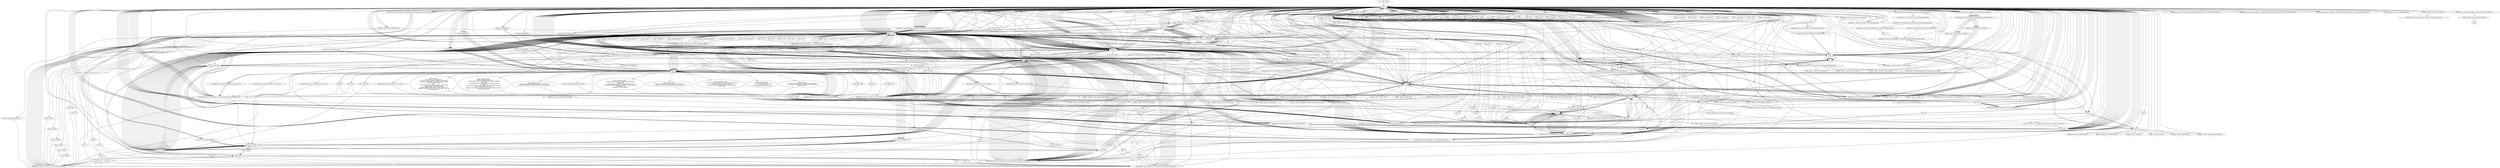 digraph "" {
    "r0 := @this: Blox2"
    "load.r r0"
    "r0 := @this: Blox2"->"load.r r0";
    "push 1"
    "load.r r0"->"push 1";
    "fieldput <Blox2: boolean title>"
    "push 1"->"fieldput <Blox2: boolean title>";
    "fieldput <Blox2: boolean title>"->"load.r r0";
    "push 0"
    "load.r r0"->"push 0";
    "fieldput <Blox2: boolean hold>"
    "push 0"->"fieldput <Blox2: boolean hold>";
    "fieldput <Blox2: boolean hold>"->"load.r r0";
    "push 2"
    "load.r r0"->"push 2";
    "newarray"
    "push 2"->"newarray";
    "fieldput <Blox2: int[] addToCenter>"
    "newarray"->"fieldput <Blox2: int[] addToCenter>";
    "fieldput <Blox2: int[] addToCenter>"->"load.r r0";
    "load.r r0"->"push 0";
    "fieldput <Blox2: boolean delete>"
    "push 0"->"fieldput <Blox2: boolean delete>";
    "fieldput <Blox2: boolean delete>"->"load.r r0";
    "push 8"
    "load.r r0"->"push 8";
    "push 8"->"newarray";
    "fieldput <Blox2: java.awt.Color[] colors>"
    "newarray"->"fieldput <Blox2: java.awt.Color[] colors>";
    "fieldput <Blox2: java.awt.Color[] colors>"->"load.r r0";
    "fieldget <Blox2: java.awt.Color[] colors>"
    "load.r r0"->"fieldget <Blox2: java.awt.Color[] colors>";
    "fieldget <Blox2: java.awt.Color[] colors>"->"push 0";
    "staticget <java.awt.Color: java.awt.Color black>"
    "push 0"->"staticget <java.awt.Color: java.awt.Color black>";
    "arraywrite.r"
    "staticget <java.awt.Color: java.awt.Color black>"->"arraywrite.r";
    "arraywrite.r"->"load.r r0";
    "load.r r0"->"fieldget <Blox2: java.awt.Color[] colors>";
    "fieldget <Blox2: java.awt.Color[] colors>"->"push 1";
    "staticget <java.awt.Color: java.awt.Color white>"
    "push 1"->"staticget <java.awt.Color: java.awt.Color white>";
    "staticget <java.awt.Color: java.awt.Color white>"->"arraywrite.r";
    "arraywrite.r"->"load.r r0";
    "load.r r0"->"fieldget <Blox2: java.awt.Color[] colors>";
    "fieldget <Blox2: java.awt.Color[] colors>"->"push 2";
    "staticget <java.awt.Color: java.awt.Color red>"
    "push 2"->"staticget <java.awt.Color: java.awt.Color red>";
    "staticget <java.awt.Color: java.awt.Color red>"->"arraywrite.r";
    "arraywrite.r"->"load.r r0";
    "load.r r0"->"fieldget <Blox2: java.awt.Color[] colors>";
    "push 3"
    "fieldget <Blox2: java.awt.Color[] colors>"->"push 3";
    "staticget <java.awt.Color: java.awt.Color orange>"
    "push 3"->"staticget <java.awt.Color: java.awt.Color orange>";
    "staticget <java.awt.Color: java.awt.Color orange>"->"arraywrite.r";
    "arraywrite.r"->"load.r r0";
    "load.r r0"->"fieldget <Blox2: java.awt.Color[] colors>";
    "push 4"
    "fieldget <Blox2: java.awt.Color[] colors>"->"push 4";
    "staticget <java.awt.Color: java.awt.Color yellow>"
    "push 4"->"staticget <java.awt.Color: java.awt.Color yellow>";
    "staticget <java.awt.Color: java.awt.Color yellow>"->"arraywrite.r";
    "arraywrite.r"->"load.r r0";
    "load.r r0"->"fieldget <Blox2: java.awt.Color[] colors>";
    "push 5"
    "fieldget <Blox2: java.awt.Color[] colors>"->"push 5";
    "staticget <java.awt.Color: java.awt.Color green>"
    "push 5"->"staticget <java.awt.Color: java.awt.Color green>";
    "staticget <java.awt.Color: java.awt.Color green>"->"arraywrite.r";
    "arraywrite.r"->"load.r r0";
    "load.r r0"->"fieldget <Blox2: java.awt.Color[] colors>";
    "push 6"
    "fieldget <Blox2: java.awt.Color[] colors>"->"push 6";
    "staticget <java.awt.Color: java.awt.Color blue>"
    "push 6"->"staticget <java.awt.Color: java.awt.Color blue>";
    "staticget <java.awt.Color: java.awt.Color blue>"->"arraywrite.r";
    "arraywrite.r"->"load.r r0";
    "load.r r0"->"fieldget <Blox2: java.awt.Color[] colors>";
    "push 7"
    "fieldget <Blox2: java.awt.Color[] colors>"->"push 7";
    "staticget <java.awt.Color: java.awt.Color magenta>"
    "push 7"->"staticget <java.awt.Color: java.awt.Color magenta>";
    "staticget <java.awt.Color: java.awt.Color magenta>"->"arraywrite.r";
    "arraywrite.r"->"load.r r0";
    "load.r r0"->"push 8";
    "push 8"->"newarray";
    "fieldput <Blox2: int[] zoom>"
    "newarray"->"fieldput <Blox2: int[] zoom>";
    "fieldput <Blox2: int[] zoom>"->"load.r r0";
    "fieldget <Blox2: int[] zoom>"
    "load.r r0"->"fieldget <Blox2: int[] zoom>";
    "fieldget <Blox2: int[] zoom>"->"push 0";
    "push 0"->"push 1";
    "arraywrite.i"
    "push 1"->"arraywrite.i";
    "arraywrite.i"->"load.r r0";
    "load.r r0"->"fieldget <Blox2: int[] zoom>";
    "fieldget <Blox2: int[] zoom>"->"push 1";
    "push 1"->"push 6";
    "push 6"->"arraywrite.i";
    "arraywrite.i"->"load.r r0";
    "load.r r0"->"fieldget <Blox2: int[] zoom>";
    "fieldget <Blox2: int[] zoom>"->"push 2";
    "push 2"->"push 8";
    "push 8"->"arraywrite.i";
    "arraywrite.i"->"load.r r0";
    "load.r r0"->"fieldget <Blox2: int[] zoom>";
    "fieldget <Blox2: int[] zoom>"->"push 3";
    "push 12"
    "push 3"->"push 12";
    "push 12"->"arraywrite.i";
    "arraywrite.i"->"load.r r0";
    "load.r r0"->"fieldget <Blox2: int[] zoom>";
    "fieldget <Blox2: int[] zoom>"->"push 4";
    "push 25"
    "push 4"->"push 25";
    "push 25"->"arraywrite.i";
    "arraywrite.i"->"load.r r0";
    "load.r r0"->"fieldget <Blox2: int[] zoom>";
    "fieldget <Blox2: int[] zoom>"->"push 5";
    "push 50"
    "push 5"->"push 50";
    "push 50"->"arraywrite.i";
    "arraywrite.i"->"load.r r0";
    "load.r r0"->"fieldget <Blox2: int[] zoom>";
    "fieldget <Blox2: int[] zoom>"->"push 6";
    "push 75"
    "push 6"->"push 75";
    "push 75"->"arraywrite.i";
    "arraywrite.i"->"load.r r0";
    "load.r r0"->"fieldget <Blox2: int[] zoom>";
    "fieldget <Blox2: int[] zoom>"->"push 7";
    "push 100"
    "push 7"->"push 100";
    "push 100"->"arraywrite.i";
    "arraywrite.i"->"load.r r0";
    "load.r r0"->"push 2";
    "push 2"->"newarray";
    "fieldput <Blox2: int[] offset>"
    "newarray"->"fieldput <Blox2: int[] offset>";
    "fieldput <Blox2: int[] offset>"->"load.r r0";
    "load.r r0"->"push 50";
    "push 50"->"newarray";
    "fieldput <Blox2: Block[] blocks>"
    "newarray"->"fieldput <Blox2: Block[] blocks>";
    "fieldput <Blox2: Block[] blocks>"->"load.r r0";
    "fieldget <Blox2: Block[] blocks>"
    "load.r r0"->"fieldget <Blox2: Block[] blocks>";
    "fieldget <Blox2: Block[] blocks>"->"push 0";
    "new Block"
    "push 0"->"new Block";
    "dup1.r"
    "new Block"->"dup1.r";
    "specialinvoke <Block: void <init>()>"
    "dup1.r"->"specialinvoke <Block: void <init>()>";
    "specialinvoke <Block: void <init>()>"->"arraywrite.r";
    "arraywrite.r"->"load.r r0";
    "load.r r0"->"push 0";
    "fieldput <Blox2: int index>"
    "push 0"->"fieldput <Blox2: int index>";
    "fieldput <Blox2: int index>"->"load.r r0";
    "load.r r0"->"push 0";
    "fieldput <Blox2: int empty>"
    "push 0"->"fieldput <Blox2: int empty>";
    "fieldput <Blox2: int empty>"->"load.r r0";
    "load.r r0"->"load.r r0";
    "virtualinvoke <java.awt.Component: void addMouseListener(java.awt.event.MouseListener)>"
    "load.r r0"->"virtualinvoke <java.awt.Component: void addMouseListener(java.awt.event.MouseListener)>";
    "virtualinvoke <java.awt.Component: void addMouseListener(java.awt.event.MouseListener)>"->"load.r r0";
    "load.r r0"->"load.r r0";
    "virtualinvoke <java.awt.Component: void addMouseMotionListener(java.awt.event.MouseMotionListener)>"
    "load.r r0"->"virtualinvoke <java.awt.Component: void addMouseMotionListener(java.awt.event.MouseMotionListener)>";
    "virtualinvoke <java.awt.Component: void addMouseMotionListener(java.awt.event.MouseMotionListener)>"->"load.r r0";
    "push null"
    "load.r r0"->"push null";
    "virtualinvoke <java.awt.Container: void setLayout(java.awt.LayoutManager)>"
    "push null"->"virtualinvoke <java.awt.Container: void setLayout(java.awt.LayoutManager)>";
    "virtualinvoke <java.awt.Container: void setLayout(java.awt.LayoutManager)>"->"load.r r0";
    "new java.awt.Scrollbar"
    "load.r r0"->"new java.awt.Scrollbar";
    "new java.awt.Scrollbar"->"dup1.r";
    "dup1.r"->"push 0";
    "specialinvoke <java.awt.Scrollbar: void <init>(int)>"
    "push 0"->"specialinvoke <java.awt.Scrollbar: void <init>(int)>";
    "fieldput <Blox2: java.awt.Scrollbar horizontal>"
    "specialinvoke <java.awt.Scrollbar: void <init>(int)>"->"fieldput <Blox2: java.awt.Scrollbar horizontal>";
    "fieldput <Blox2: java.awt.Scrollbar horizontal>"->"load.r r0";
    "fieldget <Blox2: java.awt.Scrollbar horizontal>"
    "load.r r0"->"fieldget <Blox2: java.awt.Scrollbar horizontal>";
    "fieldget <Blox2: java.awt.Scrollbar horizontal>"->"push 0";
    "virtualinvoke <java.awt.Scrollbar: void setMinimum(int)>"
    "push 0"->"virtualinvoke <java.awt.Scrollbar: void setMinimum(int)>";
    "virtualinvoke <java.awt.Scrollbar: void setMinimum(int)>"->"load.r r0";
    "load.r r0"->"fieldget <Blox2: java.awt.Scrollbar horizontal>";
    "push 12000"
    "fieldget <Blox2: java.awt.Scrollbar horizontal>"->"push 12000";
    "virtualinvoke <java.awt.Scrollbar: void setMaximum(int)>"
    "push 12000"->"virtualinvoke <java.awt.Scrollbar: void setMaximum(int)>";
    "virtualinvoke <java.awt.Scrollbar: void setMaximum(int)>"->"load.r r0";
    "load.r r0"->"fieldget <Blox2: java.awt.Scrollbar horizontal>";
    "push 500"
    "fieldget <Blox2: java.awt.Scrollbar horizontal>"->"push 500";
    "virtualinvoke <java.awt.Scrollbar: void setBlockIncrement(int)>"
    "push 500"->"virtualinvoke <java.awt.Scrollbar: void setBlockIncrement(int)>";
    "virtualinvoke <java.awt.Scrollbar: void setBlockIncrement(int)>"->"load.r r0";
    "load.r r0"->"fieldget <Blox2: java.awt.Scrollbar horizontal>";
    "fieldget <Blox2: java.awt.Scrollbar horizontal>"->"push 25";
    "virtualinvoke <java.awt.Scrollbar: void setUnitIncrement(int)>"
    "push 25"->"virtualinvoke <java.awt.Scrollbar: void setUnitIncrement(int)>";
    "virtualinvoke <java.awt.Scrollbar: void setUnitIncrement(int)>"->"load.r r0";
    "load.r r0"->"fieldget <Blox2: java.awt.Scrollbar horizontal>";
    "fieldget <Blox2: java.awt.Scrollbar horizontal>"->"load.r r0";
    "load.r r0"->"fieldget <Blox2: java.awt.Scrollbar horizontal>";
    "virtualinvoke <java.awt.Scrollbar: int getMaximum()>"
    "fieldget <Blox2: java.awt.Scrollbar horizontal>"->"virtualinvoke <java.awt.Scrollbar: int getMaximum()>";
    "virtualinvoke <java.awt.Scrollbar: int getMaximum()>"->"push 2";
    "div.i"
    "push 2"->"div.i";
    "virtualinvoke <java.awt.Scrollbar: void setValue(int)>"
    "div.i"->"virtualinvoke <java.awt.Scrollbar: void setValue(int)>";
    "virtualinvoke <java.awt.Scrollbar: void setValue(int)>"->"load.r r0";
    "load.r r0"->"fieldget <Blox2: java.awt.Scrollbar horizontal>";
    "fieldget <Blox2: java.awt.Scrollbar horizontal>"->"load.r r0";
    "virtualinvoke <java.awt.Scrollbar: void addAdjustmentListener(java.awt.event.AdjustmentListener)>"
    "load.r r0"->"virtualinvoke <java.awt.Scrollbar: void addAdjustmentListener(java.awt.event.AdjustmentListener)>";
    "virtualinvoke <java.awt.Scrollbar: void addAdjustmentListener(java.awt.event.AdjustmentListener)>"->"load.r r0";
    "load.r r0"->"fieldget <Blox2: java.awt.Scrollbar horizontal>";
    "fieldget <Blox2: java.awt.Scrollbar horizontal>"->"push 100";
    "push 480"
    "push 100"->"push 480";
    "push 480"->"push 480";
    "push 20"
    "push 480"->"push 20";
    "virtualinvoke <java.awt.Component: void setBounds(int,int,int,int)>"
    "push 20"->"virtualinvoke <java.awt.Component: void setBounds(int,int,int,int)>";
    "virtualinvoke <java.awt.Component: void setBounds(int,int,int,int)>"->"load.r r0";
    "load.r r0"->"load.r r0";
    "load.r r0"->"fieldget <Blox2: java.awt.Scrollbar horizontal>";
    "virtualinvoke <java.awt.Container: java.awt.Component add(java.awt.Component)>"
    "fieldget <Blox2: java.awt.Scrollbar horizontal>"->"virtualinvoke <java.awt.Container: java.awt.Component add(java.awt.Component)>";
    "pop"
    "virtualinvoke <java.awt.Container: java.awt.Component add(java.awt.Component)>"->"pop";
    "pop"->"load.r r0";
    "fieldget <Blox2: int[] offset>"
    "load.r r0"->"fieldget <Blox2: int[] offset>";
    "fieldget <Blox2: int[] offset>"->"push 0";
    "push 0"->"load.r r0";
    "load.r r0"->"fieldget <Blox2: java.awt.Scrollbar horizontal>";
    "virtualinvoke <java.awt.Scrollbar: int getValue()>"
    "fieldget <Blox2: java.awt.Scrollbar horizontal>"->"virtualinvoke <java.awt.Scrollbar: int getValue()>";
    "neg.i"
    "virtualinvoke <java.awt.Scrollbar: int getValue()>"->"neg.i";
    "neg.i"->"arraywrite.i";
    "arraywrite.i"->"load.r r0";
    "load.r r0"->"new java.awt.Scrollbar";
    "new java.awt.Scrollbar"->"dup1.r";
    "dup1.r"->"push 1";
    "push 1"->"specialinvoke <java.awt.Scrollbar: void <init>(int)>";
    "fieldput <Blox2: java.awt.Scrollbar vertical>"
    "specialinvoke <java.awt.Scrollbar: void <init>(int)>"->"fieldput <Blox2: java.awt.Scrollbar vertical>";
    "fieldput <Blox2: java.awt.Scrollbar vertical>"->"load.r r0";
    "fieldget <Blox2: java.awt.Scrollbar vertical>"
    "load.r r0"->"fieldget <Blox2: java.awt.Scrollbar vertical>";
    "fieldget <Blox2: java.awt.Scrollbar vertical>"->"push 0";
    "push 0"->"virtualinvoke <java.awt.Scrollbar: void setMinimum(int)>";
    "virtualinvoke <java.awt.Scrollbar: void setMinimum(int)>"->"load.r r0";
    "load.r r0"->"fieldget <Blox2: java.awt.Scrollbar vertical>";
    "fieldget <Blox2: java.awt.Scrollbar vertical>"->"push 12000";
    "push 12000"->"virtualinvoke <java.awt.Scrollbar: void setMaximum(int)>";
    "virtualinvoke <java.awt.Scrollbar: void setMaximum(int)>"->"load.r r0";
    "load.r r0"->"fieldget <Blox2: java.awt.Scrollbar vertical>";
    "fieldget <Blox2: java.awt.Scrollbar vertical>"->"push 500";
    "push 500"->"virtualinvoke <java.awt.Scrollbar: void setBlockIncrement(int)>";
    "virtualinvoke <java.awt.Scrollbar: void setBlockIncrement(int)>"->"load.r r0";
    "load.r r0"->"fieldget <Blox2: java.awt.Scrollbar vertical>";
    "fieldget <Blox2: java.awt.Scrollbar vertical>"->"push 25";
    "push 25"->"virtualinvoke <java.awt.Scrollbar: void setUnitIncrement(int)>";
    "virtualinvoke <java.awt.Scrollbar: void setUnitIncrement(int)>"->"load.r r0";
    "load.r r0"->"fieldget <Blox2: java.awt.Scrollbar vertical>";
    "fieldget <Blox2: java.awt.Scrollbar vertical>"->"load.r r0";
    "load.r r0"->"fieldget <Blox2: java.awt.Scrollbar vertical>";
    "fieldget <Blox2: java.awt.Scrollbar vertical>"->"virtualinvoke <java.awt.Scrollbar: int getMaximum()>";
    "virtualinvoke <java.awt.Scrollbar: int getMaximum()>"->"push 2";
    "push 2"->"div.i";
    "div.i"->"virtualinvoke <java.awt.Scrollbar: void setValue(int)>";
    "virtualinvoke <java.awt.Scrollbar: void setValue(int)>"->"load.r r0";
    "load.r r0"->"fieldget <Blox2: java.awt.Scrollbar vertical>";
    "fieldget <Blox2: java.awt.Scrollbar vertical>"->"load.r r0";
    "load.r r0"->"virtualinvoke <java.awt.Scrollbar: void addAdjustmentListener(java.awt.event.AdjustmentListener)>";
    "virtualinvoke <java.awt.Scrollbar: void addAdjustmentListener(java.awt.event.AdjustmentListener)>"->"load.r r0";
    "load.r r0"->"fieldget <Blox2: java.awt.Scrollbar vertical>";
    "push 580"
    "fieldget <Blox2: java.awt.Scrollbar vertical>"->"push 580";
    "push 30"
    "push 580"->"push 30";
    "push 30"->"push 20";
    "push 450"
    "push 20"->"push 450";
    "push 450"->"virtualinvoke <java.awt.Component: void setBounds(int,int,int,int)>";
    "virtualinvoke <java.awt.Component: void setBounds(int,int,int,int)>"->"load.r r0";
    "load.r r0"->"load.r r0";
    "load.r r0"->"fieldget <Blox2: java.awt.Scrollbar vertical>";
    "fieldget <Blox2: java.awt.Scrollbar vertical>"->"virtualinvoke <java.awt.Container: java.awt.Component add(java.awt.Component)>";
    "virtualinvoke <java.awt.Container: java.awt.Component add(java.awt.Component)>"->"pop";
    "pop"->"load.r r0";
    "load.r r0"->"fieldget <Blox2: int[] offset>";
    "fieldget <Blox2: int[] offset>"->"push 1";
    "push 1"->"load.r r0";
    "load.r r0"->"fieldget <Blox2: java.awt.Scrollbar vertical>";
    "fieldget <Blox2: java.awt.Scrollbar vertical>"->"virtualinvoke <java.awt.Scrollbar: int getValue()>";
    "virtualinvoke <java.awt.Scrollbar: int getValue()>"->"neg.i";
    "neg.i"->"arraywrite.i";
    "new java.awt.Button"
    "arraywrite.i"->"new java.awt.Button";
    "store.r $r97"
    "new java.awt.Button"->"store.r $r97";
    "load.r $r97"
    "store.r $r97"->"load.r $r97";
    "push \"?\""
    "load.r $r97"->"push \"?\"";
    "specialinvoke <java.awt.Button: void <init>(java.lang.String)>"
    "push \"?\""->"specialinvoke <java.awt.Button: void <init>(java.lang.String)>";
    "specialinvoke <java.awt.Button: void <init>(java.lang.String)>"->"load.r $r97";
    "load.r $r97"->"staticget <java.awt.Color: java.awt.Color red>";
    "virtualinvoke <java.awt.Component: void setForeground(java.awt.Color)>"
    "staticget <java.awt.Color: java.awt.Color red>"->"virtualinvoke <java.awt.Component: void setForeground(java.awt.Color)>";
    "virtualinvoke <java.awt.Component: void setForeground(java.awt.Color)>"->"load.r $r97";
    "new java.awt.Font"
    "load.r $r97"->"new java.awt.Font";
    "new java.awt.Font"->"dup1.r";
    "push \"Verdana\""
    "dup1.r"->"push \"Verdana\"";
    "push \"Verdana\""->"push 1";
    "push 1"->"push 12";
    "specialinvoke <java.awt.Font: void <init>(java.lang.String,int,int)>"
    "push 12"->"specialinvoke <java.awt.Font: void <init>(java.lang.String,int,int)>";
    "virtualinvoke <java.awt.Component: void setFont(java.awt.Font)>"
    "specialinvoke <java.awt.Font: void <init>(java.lang.String,int,int)>"->"virtualinvoke <java.awt.Component: void setFont(java.awt.Font)>";
    "virtualinvoke <java.awt.Component: void setFont(java.awt.Font)>"->"load.r $r97";
    "load.r $r97"->"push \"?\"";
    "virtualinvoke <java.awt.Button: void setActionCommand(java.lang.String)>"
    "push \"?\""->"virtualinvoke <java.awt.Button: void setActionCommand(java.lang.String)>";
    "virtualinvoke <java.awt.Button: void setActionCommand(java.lang.String)>"->"load.r $r97";
    "load.r $r97"->"load.r r0";
    "virtualinvoke <java.awt.Button: void addActionListener(java.awt.event.ActionListener)>"
    "load.r r0"->"virtualinvoke <java.awt.Button: void addActionListener(java.awt.event.ActionListener)>";
    "virtualinvoke <java.awt.Button: void addActionListener(java.awt.event.ActionListener)>"->"load.r $r97";
    "load.r $r97"->"push 580";
    "push 580"->"push 480";
    "push 480"->"push 20";
    "push 20"->"push 20";
    "push 20"->"virtualinvoke <java.awt.Component: void setBounds(int,int,int,int)>";
    "virtualinvoke <java.awt.Component: void setBounds(int,int,int,int)>"->"load.r r0";
    "load.r r0"->"load.r $r97";
    "load.r $r97"->"virtualinvoke <java.awt.Container: java.awt.Component add(java.awt.Component)>";
    "virtualinvoke <java.awt.Container: java.awt.Component add(java.awt.Component)>"->"pop";
    "new java.awt.Panel"
    "pop"->"new java.awt.Panel";
    "new java.awt.Panel"->"store.r $r97";
    "store.r $r97"->"load.r $r97";
    "specialinvoke <java.awt.Panel: void <init>()>"
    "load.r $r97"->"specialinvoke <java.awt.Panel: void <init>()>";
    "specialinvoke <java.awt.Panel: void <init>()>"->"load.r $r97";
    "load.r $r97"->"push null";
    "push null"->"virtualinvoke <java.awt.Container: void setLayout(java.awt.LayoutManager)>";
    "virtualinvoke <java.awt.Container: void setLayout(java.awt.LayoutManager)>"->"load.r $r97";
    "load.r $r97"->"push 0";
    "push 0"->"push 0";
    "push 0"->"push 100";
    "push 100"->"push 500";
    "push 500"->"virtualinvoke <java.awt.Component: void setBounds(int,int,int,int)>";
    "virtualinvoke <java.awt.Component: void setBounds(int,int,int,int)>"->"load.r $r97";
    "load.r $r97"->"staticget <java.awt.Color: java.awt.Color blue>";
    "virtualinvoke <java.awt.Component: void setBackground(java.awt.Color)>"
    "staticget <java.awt.Color: java.awt.Color blue>"->"virtualinvoke <java.awt.Component: void setBackground(java.awt.Color)>";
    "virtualinvoke <java.awt.Component: void setBackground(java.awt.Color)>"->"load.r $r97";
    "load.r $r97"->"staticget <java.awt.Color: java.awt.Color white>";
    "staticget <java.awt.Color: java.awt.Color white>"->"virtualinvoke <java.awt.Component: void setForeground(java.awt.Color)>";
    "virtualinvoke <java.awt.Component: void setForeground(java.awt.Color)>"->"load.r $r97";
    "load.r $r97"->"new java.awt.Font";
    "new java.awt.Font"->"dup1.r";
    "dup1.r"->"push \"Verdana\"";
    "push \"Verdana\""->"push 1";
    "push 1"->"push 12";
    "push 12"->"specialinvoke <java.awt.Font: void <init>(java.lang.String,int,int)>";
    "specialinvoke <java.awt.Font: void <init>(java.lang.String,int,int)>"->"virtualinvoke <java.awt.Component: void setFont(java.awt.Font)>";
    "new java.awt.Label"
    "virtualinvoke <java.awt.Component: void setFont(java.awt.Font)>"->"new java.awt.Label";
    "store.r $r105"
    "new java.awt.Label"->"store.r $r105";
    "load.r $r105"
    "store.r $r105"->"load.r $r105";
    "push \"Style\""
    "load.r $r105"->"push \"Style\"";
    "specialinvoke <java.awt.Label: void <init>(java.lang.String)>"
    "push \"Style\""->"specialinvoke <java.awt.Label: void <init>(java.lang.String)>";
    "specialinvoke <java.awt.Label: void <init>(java.lang.String)>"->"load.r $r105";
    "push 10"
    "load.r $r105"->"push 10";
    "push 10"->"push 10";
    "push 80"
    "push 10"->"push 80";
    "push 80"->"push 20";
    "push 20"->"virtualinvoke <java.awt.Component: void setBounds(int,int,int,int)>";
    "virtualinvoke <java.awt.Component: void setBounds(int,int,int,int)>"->"load.r $r97";
    "load.r $r97"->"load.r $r105";
    "load.r $r105"->"virtualinvoke <java.awt.Container: java.awt.Component add(java.awt.Component)>";
    "virtualinvoke <java.awt.Container: java.awt.Component add(java.awt.Component)>"->"pop";
    "pop"->"load.r r0";
    "new java.awt.Choice"
    "load.r r0"->"new java.awt.Choice";
    "new java.awt.Choice"->"dup1.r";
    "specialinvoke <java.awt.Choice: void <init>()>"
    "dup1.r"->"specialinvoke <java.awt.Choice: void <init>()>";
    "fieldput <Blox2: java.awt.Choice styleC>"
    "specialinvoke <java.awt.Choice: void <init>()>"->"fieldput <Blox2: java.awt.Choice styleC>";
    "fieldput <Blox2: java.awt.Choice styleC>"->"load.r r0";
    "fieldget <Blox2: java.awt.Choice styleC>"
    "load.r r0"->"fieldget <Blox2: java.awt.Choice styleC>";
    "push \"Rectangle\""
    "fieldget <Blox2: java.awt.Choice styleC>"->"push \"Rectangle\"";
    "virtualinvoke <java.awt.Choice: void add(java.lang.String)>"
    "push \"Rectangle\""->"virtualinvoke <java.awt.Choice: void add(java.lang.String)>";
    "virtualinvoke <java.awt.Choice: void add(java.lang.String)>"->"load.r r0";
    "load.r r0"->"fieldget <Blox2: java.awt.Choice styleC>";
    "push \"Oval\""
    "fieldget <Blox2: java.awt.Choice styleC>"->"push \"Oval\"";
    "push \"Oval\""->"virtualinvoke <java.awt.Choice: void add(java.lang.String)>";
    "virtualinvoke <java.awt.Choice: void add(java.lang.String)>"->"load.r r0";
    "load.r r0"->"fieldget <Blox2: java.awt.Choice styleC>";
    "push \"Angle Front\""
    "fieldget <Blox2: java.awt.Choice styleC>"->"push \"Angle Front\"";
    "push \"Angle Front\""->"virtualinvoke <java.awt.Choice: void add(java.lang.String)>";
    "virtualinvoke <java.awt.Choice: void add(java.lang.String)>"->"load.r r0";
    "load.r r0"->"fieldget <Blox2: java.awt.Choice styleC>";
    "push \"Angle Right\""
    "fieldget <Blox2: java.awt.Choice styleC>"->"push \"Angle Right\"";
    "push \"Angle Right\""->"virtualinvoke <java.awt.Choice: void add(java.lang.String)>";
    "virtualinvoke <java.awt.Choice: void add(java.lang.String)>"->"load.r r0";
    "load.r r0"->"fieldget <Blox2: java.awt.Choice styleC>";
    "push \"Angle Left\""
    "fieldget <Blox2: java.awt.Choice styleC>"->"push \"Angle Left\"";
    "push \"Angle Left\""->"virtualinvoke <java.awt.Choice: void add(java.lang.String)>";
    "virtualinvoke <java.awt.Choice: void add(java.lang.String)>"->"load.r r0";
    "load.r r0"->"fieldget <Blox2: java.awt.Choice styleC>";
    "push \"Flat\""
    "fieldget <Blox2: java.awt.Choice styleC>"->"push \"Flat\"";
    "push \"Flat\""->"virtualinvoke <java.awt.Choice: void add(java.lang.String)>";
    "virtualinvoke <java.awt.Choice: void add(java.lang.String)>"->"load.r r0";
    "load.r r0"->"fieldget <Blox2: java.awt.Choice styleC>";
    "push \"Flat&Smooth\""
    "fieldget <Blox2: java.awt.Choice styleC>"->"push \"Flat&Smooth\"";
    "push \"Flat&Smooth\""->"virtualinvoke <java.awt.Choice: void add(java.lang.String)>";
    "virtualinvoke <java.awt.Choice: void add(java.lang.String)>"->"load.r r0";
    "load.r r0"->"fieldget <Blox2: java.awt.Choice styleC>";
    "fieldget <Blox2: java.awt.Choice styleC>"->"staticget <java.awt.Color: java.awt.Color black>";
    "staticget <java.awt.Color: java.awt.Color black>"->"virtualinvoke <java.awt.Component: void setForeground(java.awt.Color)>";
    "virtualinvoke <java.awt.Component: void setForeground(java.awt.Color)>"->"load.r r0";
    "load.r r0"->"fieldget <Blox2: java.awt.Choice styleC>";
    "fieldget <Blox2: java.awt.Choice styleC>"->"push 10";
    "push 10"->"push 30";
    "push 30"->"push 80";
    "push 80"->"push 20";
    "push 20"->"virtualinvoke <java.awt.Component: void setBounds(int,int,int,int)>";
    "virtualinvoke <java.awt.Component: void setBounds(int,int,int,int)>"->"load.r r0";
    "load.r r0"->"fieldget <Blox2: java.awt.Choice styleC>";
    "fieldget <Blox2: java.awt.Choice styleC>"->"load.r r0";
    "virtualinvoke <java.awt.Choice: void addItemListener(java.awt.event.ItemListener)>"
    "load.r r0"->"virtualinvoke <java.awt.Choice: void addItemListener(java.awt.event.ItemListener)>";
    "virtualinvoke <java.awt.Choice: void addItemListener(java.awt.event.ItemListener)>"->"load.r $r97";
    "load.r $r97"->"load.r r0";
    "load.r r0"->"fieldget <Blox2: java.awt.Choice styleC>";
    "fieldget <Blox2: java.awt.Choice styleC>"->"virtualinvoke <java.awt.Container: java.awt.Component add(java.awt.Component)>";
    "virtualinvoke <java.awt.Container: java.awt.Component add(java.awt.Component)>"->"pop";
    "pop"->"new java.awt.Label";
    "new java.awt.Label"->"store.r $r105";
    "store.r $r105"->"load.r $r105";
    "push \"Color\""
    "load.r $r105"->"push \"Color\"";
    "push \"Color\""->"specialinvoke <java.awt.Label: void <init>(java.lang.String)>";
    "specialinvoke <java.awt.Label: void <init>(java.lang.String)>"->"load.r $r105";
    "load.r $r105"->"push 10";
    "push 60"
    "push 10"->"push 60";
    "push 60"->"push 80";
    "push 80"->"push 20";
    "push 20"->"virtualinvoke <java.awt.Component: void setBounds(int,int,int,int)>";
    "virtualinvoke <java.awt.Component: void setBounds(int,int,int,int)>"->"load.r $r97";
    "load.r $r97"->"load.r $r105";
    "load.r $r105"->"virtualinvoke <java.awt.Container: java.awt.Component add(java.awt.Component)>";
    "virtualinvoke <java.awt.Container: java.awt.Component add(java.awt.Component)>"->"pop";
    "pop"->"load.r r0";
    "load.r r0"->"new java.awt.Choice";
    "new java.awt.Choice"->"dup1.r";
    "dup1.r"->"specialinvoke <java.awt.Choice: void <init>()>";
    "fieldput <Blox2: java.awt.Choice colorC>"
    "specialinvoke <java.awt.Choice: void <init>()>"->"fieldput <Blox2: java.awt.Choice colorC>";
    "fieldput <Blox2: java.awt.Choice colorC>"->"load.r r0";
    "fieldget <Blox2: java.awt.Choice colorC>"
    "load.r r0"->"fieldget <Blox2: java.awt.Choice colorC>";
    "push \"Black\""
    "fieldget <Blox2: java.awt.Choice colorC>"->"push \"Black\"";
    "push \"Black\""->"virtualinvoke <java.awt.Choice: void add(java.lang.String)>";
    "virtualinvoke <java.awt.Choice: void add(java.lang.String)>"->"load.r r0";
    "load.r r0"->"fieldget <Blox2: java.awt.Choice colorC>";
    "push \"White\""
    "fieldget <Blox2: java.awt.Choice colorC>"->"push \"White\"";
    "push \"White\""->"virtualinvoke <java.awt.Choice: void add(java.lang.String)>";
    "virtualinvoke <java.awt.Choice: void add(java.lang.String)>"->"load.r r0";
    "load.r r0"->"fieldget <Blox2: java.awt.Choice colorC>";
    "push \"Red\""
    "fieldget <Blox2: java.awt.Choice colorC>"->"push \"Red\"";
    "push \"Red\""->"virtualinvoke <java.awt.Choice: void add(java.lang.String)>";
    "virtualinvoke <java.awt.Choice: void add(java.lang.String)>"->"load.r r0";
    "load.r r0"->"fieldget <Blox2: java.awt.Choice colorC>";
    "push \"Orange\""
    "fieldget <Blox2: java.awt.Choice colorC>"->"push \"Orange\"";
    "push \"Orange\""->"virtualinvoke <java.awt.Choice: void add(java.lang.String)>";
    "virtualinvoke <java.awt.Choice: void add(java.lang.String)>"->"load.r r0";
    "load.r r0"->"fieldget <Blox2: java.awt.Choice colorC>";
    "push \"Yellow\""
    "fieldget <Blox2: java.awt.Choice colorC>"->"push \"Yellow\"";
    "push \"Yellow\""->"virtualinvoke <java.awt.Choice: void add(java.lang.String)>";
    "virtualinvoke <java.awt.Choice: void add(java.lang.String)>"->"load.r r0";
    "load.r r0"->"fieldget <Blox2: java.awt.Choice colorC>";
    "push \"Green\""
    "fieldget <Blox2: java.awt.Choice colorC>"->"push \"Green\"";
    "push \"Green\""->"virtualinvoke <java.awt.Choice: void add(java.lang.String)>";
    "virtualinvoke <java.awt.Choice: void add(java.lang.String)>"->"load.r r0";
    "load.r r0"->"fieldget <Blox2: java.awt.Choice colorC>";
    "push \"Blue\""
    "fieldget <Blox2: java.awt.Choice colorC>"->"push \"Blue\"";
    "push \"Blue\""->"virtualinvoke <java.awt.Choice: void add(java.lang.String)>";
    "virtualinvoke <java.awt.Choice: void add(java.lang.String)>"->"load.r r0";
    "load.r r0"->"fieldget <Blox2: java.awt.Choice colorC>";
    "push \"Purple\""
    "fieldget <Blox2: java.awt.Choice colorC>"->"push \"Purple\"";
    "push \"Purple\""->"virtualinvoke <java.awt.Choice: void add(java.lang.String)>";
    "virtualinvoke <java.awt.Choice: void add(java.lang.String)>"->"load.r r0";
    "load.r r0"->"fieldget <Blox2: java.awt.Choice colorC>";
    "fieldget <Blox2: java.awt.Choice colorC>"->"staticget <java.awt.Color: java.awt.Color black>";
    "staticget <java.awt.Color: java.awt.Color black>"->"virtualinvoke <java.awt.Component: void setForeground(java.awt.Color)>";
    "virtualinvoke <java.awt.Component: void setForeground(java.awt.Color)>"->"load.r r0";
    "load.r r0"->"fieldget <Blox2: java.awt.Choice colorC>";
    "fieldget <Blox2: java.awt.Choice colorC>"->"push 10";
    "push 10"->"push 80";
    "push 80"->"push 80";
    "push 80"->"push 20";
    "push 20"->"virtualinvoke <java.awt.Component: void setBounds(int,int,int,int)>";
    "virtualinvoke <java.awt.Component: void setBounds(int,int,int,int)>"->"load.r r0";
    "load.r r0"->"fieldget <Blox2: java.awt.Choice colorC>";
    "fieldget <Blox2: java.awt.Choice colorC>"->"push 2";
    "virtualinvoke <java.awt.Choice: void select(int)>"
    "push 2"->"virtualinvoke <java.awt.Choice: void select(int)>";
    "virtualinvoke <java.awt.Choice: void select(int)>"->"load.r $r97";
    "load.r $r97"->"load.r r0";
    "load.r r0"->"fieldget <Blox2: java.awt.Choice colorC>";
    "fieldget <Blox2: java.awt.Choice colorC>"->"virtualinvoke <java.awt.Container: java.awt.Component add(java.awt.Component)>";
    "virtualinvoke <java.awt.Container: java.awt.Component add(java.awt.Component)>"->"pop";
    "pop"->"new java.awt.Label";
    "new java.awt.Label"->"store.r $r105";
    "store.r $r105"->"load.r $r105";
    "push \"Dimensions\""
    "load.r $r105"->"push \"Dimensions\"";
    "push \"Dimensions\""->"specialinvoke <java.awt.Label: void <init>(java.lang.String)>";
    "specialinvoke <java.awt.Label: void <init>(java.lang.String)>"->"load.r $r105";
    "load.r $r105"->"push 10";
    "push 110"
    "push 10"->"push 110";
    "push 110"->"push 80";
    "push 80"->"push 20";
    "push 20"->"virtualinvoke <java.awt.Component: void setBounds(int,int,int,int)>";
    "virtualinvoke <java.awt.Component: void setBounds(int,int,int,int)>"->"load.r $r97";
    "load.r $r97"->"load.r $r105";
    "load.r $r105"->"virtualinvoke <java.awt.Container: java.awt.Component add(java.awt.Component)>";
    "virtualinvoke <java.awt.Container: java.awt.Component add(java.awt.Component)>"->"pop";
    "pop"->"load.r r0";
    "load.r r0"->"new java.awt.Choice";
    "new java.awt.Choice"->"dup1.r";
    "dup1.r"->"specialinvoke <java.awt.Choice: void <init>()>";
    "fieldput <Blox2: java.awt.Choice dimensionC>"
    "specialinvoke <java.awt.Choice: void <init>()>"->"fieldput <Blox2: java.awt.Choice dimensionC>";
    "fieldput <Blox2: java.awt.Choice dimensionC>"->"load.r r0";
    "virtualinvoke <Blox2: void resetDimensions()>"
    "load.r r0"->"virtualinvoke <Blox2: void resetDimensions()>";
    "virtualinvoke <Blox2: void resetDimensions()>"->"load.r r0";
    "fieldget <Blox2: java.awt.Choice dimensionC>"
    "load.r r0"->"fieldget <Blox2: java.awt.Choice dimensionC>";
    "fieldget <Blox2: java.awt.Choice dimensionC>"->"staticget <java.awt.Color: java.awt.Color black>";
    "staticget <java.awt.Color: java.awt.Color black>"->"virtualinvoke <java.awt.Component: void setForeground(java.awt.Color)>";
    "virtualinvoke <java.awt.Component: void setForeground(java.awt.Color)>"->"load.r r0";
    "load.r r0"->"fieldget <Blox2: java.awt.Choice dimensionC>";
    "fieldget <Blox2: java.awt.Choice dimensionC>"->"push 10";
    "push 130"
    "push 10"->"push 130";
    "push 130"->"push 80";
    "push 80"->"push 20";
    "push 20"->"virtualinvoke <java.awt.Component: void setBounds(int,int,int,int)>";
    "virtualinvoke <java.awt.Component: void setBounds(int,int,int,int)>"->"load.r $r97";
    "load.r $r97"->"load.r r0";
    "load.r r0"->"fieldget <Blox2: java.awt.Choice dimensionC>";
    "fieldget <Blox2: java.awt.Choice dimensionC>"->"virtualinvoke <java.awt.Container: java.awt.Component add(java.awt.Component)>";
    "virtualinvoke <java.awt.Container: java.awt.Component add(java.awt.Component)>"->"pop";
    "pop"->"new java.awt.Button";
    "new java.awt.Button"->"store.r $r105";
    "store.r $r105"->"load.r $r105";
    "push \"Create\""
    "load.r $r105"->"push \"Create\"";
    "push \"Create\""->"specialinvoke <java.awt.Button: void <init>(java.lang.String)>";
    "specialinvoke <java.awt.Button: void <init>(java.lang.String)>"->"load.r $r105";
    "load.r $r105"->"new java.awt.Font";
    "new java.awt.Font"->"dup1.r";
    "dup1.r"->"push \"Verdana\"";
    "push \"Verdana\""->"push 1";
    "push 16"
    "push 1"->"push 16";
    "push 16"->"specialinvoke <java.awt.Font: void <init>(java.lang.String,int,int)>";
    "specialinvoke <java.awt.Font: void <init>(java.lang.String,int,int)>"->"virtualinvoke <java.awt.Component: void setFont(java.awt.Font)>";
    "virtualinvoke <java.awt.Component: void setFont(java.awt.Font)>"->"load.r $r105";
    "load.r $r105"->"staticget <java.awt.Color: java.awt.Color black>";
    "staticget <java.awt.Color: java.awt.Color black>"->"virtualinvoke <java.awt.Component: void setForeground(java.awt.Color)>";
    "virtualinvoke <java.awt.Component: void setForeground(java.awt.Color)>"->"load.r $r105";
    "load.r $r105"->"staticget <java.awt.Color: java.awt.Color green>";
    "staticget <java.awt.Color: java.awt.Color green>"->"virtualinvoke <java.awt.Component: void setBackground(java.awt.Color)>";
    "virtualinvoke <java.awt.Component: void setBackground(java.awt.Color)>"->"load.r $r105";
    "load.r $r105"->"push 10";
    "push 170"
    "push 10"->"push 170";
    "push 170"->"push 80";
    "push 40"
    "push 80"->"push 40";
    "push 40"->"virtualinvoke <java.awt.Component: void setBounds(int,int,int,int)>";
    "virtualinvoke <java.awt.Component: void setBounds(int,int,int,int)>"->"load.r $r105";
    "push \"C\""
    "load.r $r105"->"push \"C\"";
    "push \"C\""->"virtualinvoke <java.awt.Button: void setActionCommand(java.lang.String)>";
    "virtualinvoke <java.awt.Button: void setActionCommand(java.lang.String)>"->"load.r $r105";
    "load.r $r105"->"load.r r0";
    "load.r r0"->"virtualinvoke <java.awt.Button: void addActionListener(java.awt.event.ActionListener)>";
    "virtualinvoke <java.awt.Button: void addActionListener(java.awt.event.ActionListener)>"->"load.r $r97";
    "load.r $r97"->"load.r $r105";
    "load.r $r105"->"virtualinvoke <java.awt.Container: java.awt.Component add(java.awt.Component)>";
    "virtualinvoke <java.awt.Container: java.awt.Component add(java.awt.Component)>"->"pop";
    "pop"->"new java.awt.Label";
    "new java.awt.Label"->"store.r $r105";
    "store.r $r105"->"load.r $r105";
    "push \"Layer\""
    "load.r $r105"->"push \"Layer\"";
    "push \"Layer\""->"specialinvoke <java.awt.Label: void <init>(java.lang.String)>";
    "specialinvoke <java.awt.Label: void <init>(java.lang.String)>"->"load.r $r105";
    "load.r $r105"->"push 10";
    "push 220"
    "push 10"->"push 220";
    "push 220"->"push 80";
    "push 80"->"push 20";
    "push 20"->"virtualinvoke <java.awt.Component: void setBounds(int,int,int,int)>";
    "virtualinvoke <java.awt.Component: void setBounds(int,int,int,int)>"->"load.r $r97";
    "load.r $r97"->"load.r $r105";
    "load.r $r105"->"virtualinvoke <java.awt.Container: java.awt.Component add(java.awt.Component)>";
    "virtualinvoke <java.awt.Container: java.awt.Component add(java.awt.Component)>"->"pop";
    "pop"->"new java.awt.Button";
    "new java.awt.Button"->"store.r $r105";
    "store.r $r105"->"load.r $r105";
    "push \"Forward\""
    "load.r $r105"->"push \"Forward\"";
    "push \"Forward\""->"specialinvoke <java.awt.Button: void <init>(java.lang.String)>";
    "specialinvoke <java.awt.Button: void <init>(java.lang.String)>"->"load.r $r105";
    "load.r $r105"->"staticget <java.awt.Color: java.awt.Color black>";
    "staticget <java.awt.Color: java.awt.Color black>"->"virtualinvoke <java.awt.Component: void setForeground(java.awt.Color)>";
    "virtualinvoke <java.awt.Component: void setForeground(java.awt.Color)>"->"load.r $r105";
    "load.r $r105"->"staticget <java.awt.Color: java.awt.Color yellow>";
    "staticget <java.awt.Color: java.awt.Color yellow>"->"virtualinvoke <java.awt.Component: void setBackground(java.awt.Color)>";
    "virtualinvoke <java.awt.Component: void setBackground(java.awt.Color)>"->"load.r $r105";
    "load.r $r105"->"push 10";
    "push 240"
    "push 10"->"push 240";
    "push 240"->"push 80";
    "push 80"->"push 20";
    "push 20"->"virtualinvoke <java.awt.Component: void setBounds(int,int,int,int)>";
    "virtualinvoke <java.awt.Component: void setBounds(int,int,int,int)>"->"load.r $r105";
    "push \"F\""
    "load.r $r105"->"push \"F\"";
    "push \"F\""->"virtualinvoke <java.awt.Button: void setActionCommand(java.lang.String)>";
    "virtualinvoke <java.awt.Button: void setActionCommand(java.lang.String)>"->"load.r $r105";
    "load.r $r105"->"load.r r0";
    "load.r r0"->"virtualinvoke <java.awt.Button: void addActionListener(java.awt.event.ActionListener)>";
    "virtualinvoke <java.awt.Button: void addActionListener(java.awt.event.ActionListener)>"->"load.r $r97";
    "load.r $r97"->"load.r $r105";
    "load.r $r105"->"virtualinvoke <java.awt.Container: java.awt.Component add(java.awt.Component)>";
    "virtualinvoke <java.awt.Container: java.awt.Component add(java.awt.Component)>"->"pop";
    "pop"->"new java.awt.Button";
    "new java.awt.Button"->"store.r $r105";
    "store.r $r105"->"load.r $r105";
    "push \"Backward\""
    "load.r $r105"->"push \"Backward\"";
    "push \"Backward\""->"specialinvoke <java.awt.Button: void <init>(java.lang.String)>";
    "specialinvoke <java.awt.Button: void <init>(java.lang.String)>"->"load.r $r105";
    "load.r $r105"->"staticget <java.awt.Color: java.awt.Color black>";
    "staticget <java.awt.Color: java.awt.Color black>"->"virtualinvoke <java.awt.Component: void setForeground(java.awt.Color)>";
    "virtualinvoke <java.awt.Component: void setForeground(java.awt.Color)>"->"load.r $r105";
    "load.r $r105"->"staticget <java.awt.Color: java.awt.Color yellow>";
    "staticget <java.awt.Color: java.awt.Color yellow>"->"virtualinvoke <java.awt.Component: void setBackground(java.awt.Color)>";
    "virtualinvoke <java.awt.Component: void setBackground(java.awt.Color)>"->"load.r $r105";
    "load.r $r105"->"push 10";
    "push 260"
    "push 10"->"push 260";
    "push 260"->"push 80";
    "push 80"->"push 20";
    "push 20"->"virtualinvoke <java.awt.Component: void setBounds(int,int,int,int)>";
    "virtualinvoke <java.awt.Component: void setBounds(int,int,int,int)>"->"load.r $r105";
    "push \"B\""
    "load.r $r105"->"push \"B\"";
    "push \"B\""->"virtualinvoke <java.awt.Button: void setActionCommand(java.lang.String)>";
    "virtualinvoke <java.awt.Button: void setActionCommand(java.lang.String)>"->"load.r $r105";
    "load.r $r105"->"load.r r0";
    "load.r r0"->"virtualinvoke <java.awt.Button: void addActionListener(java.awt.event.ActionListener)>";
    "virtualinvoke <java.awt.Button: void addActionListener(java.awt.event.ActionListener)>"->"load.r $r97";
    "load.r $r97"->"load.r $r105";
    "load.r $r105"->"virtualinvoke <java.awt.Container: java.awt.Component add(java.awt.Component)>";
    "virtualinvoke <java.awt.Container: java.awt.Component add(java.awt.Component)>"->"pop";
    "pop"->"new java.awt.Button";
    "new java.awt.Button"->"store.r $r105";
    "store.r $r105"->"load.r $r105";
    "push \"To Front\""
    "load.r $r105"->"push \"To Front\"";
    "push \"To Front\""->"specialinvoke <java.awt.Button: void <init>(java.lang.String)>";
    "specialinvoke <java.awt.Button: void <init>(java.lang.String)>"->"load.r $r105";
    "load.r $r105"->"staticget <java.awt.Color: java.awt.Color black>";
    "staticget <java.awt.Color: java.awt.Color black>"->"virtualinvoke <java.awt.Component: void setForeground(java.awt.Color)>";
    "virtualinvoke <java.awt.Component: void setForeground(java.awt.Color)>"->"load.r $r105";
    "load.r $r105"->"staticget <java.awt.Color: java.awt.Color yellow>";
    "staticget <java.awt.Color: java.awt.Color yellow>"->"virtualinvoke <java.awt.Component: void setBackground(java.awt.Color)>";
    "virtualinvoke <java.awt.Component: void setBackground(java.awt.Color)>"->"load.r $r105";
    "load.r $r105"->"push 10";
    "push 280"
    "push 10"->"push 280";
    "push 280"->"push 80";
    "push 80"->"push 20";
    "push 20"->"virtualinvoke <java.awt.Component: void setBounds(int,int,int,int)>";
    "virtualinvoke <java.awt.Component: void setBounds(int,int,int,int)>"->"load.r $r105";
    "push \"T\""
    "load.r $r105"->"push \"T\"";
    "push \"T\""->"virtualinvoke <java.awt.Button: void setActionCommand(java.lang.String)>";
    "virtualinvoke <java.awt.Button: void setActionCommand(java.lang.String)>"->"load.r $r105";
    "load.r $r105"->"load.r r0";
    "load.r r0"->"virtualinvoke <java.awt.Button: void addActionListener(java.awt.event.ActionListener)>";
    "virtualinvoke <java.awt.Button: void addActionListener(java.awt.event.ActionListener)>"->"load.r $r97";
    "load.r $r97"->"load.r $r105";
    "load.r $r105"->"virtualinvoke <java.awt.Container: java.awt.Component add(java.awt.Component)>";
    "virtualinvoke <java.awt.Container: java.awt.Component add(java.awt.Component)>"->"pop";
    "pop"->"new java.awt.Button";
    "new java.awt.Button"->"store.r $r105";
    "store.r $r105"->"load.r $r105";
    "push \"To Back\""
    "load.r $r105"->"push \"To Back\"";
    "push \"To Back\""->"specialinvoke <java.awt.Button: void <init>(java.lang.String)>";
    "specialinvoke <java.awt.Button: void <init>(java.lang.String)>"->"load.r $r105";
    "load.r $r105"->"staticget <java.awt.Color: java.awt.Color black>";
    "staticget <java.awt.Color: java.awt.Color black>"->"virtualinvoke <java.awt.Component: void setForeground(java.awt.Color)>";
    "virtualinvoke <java.awt.Component: void setForeground(java.awt.Color)>"->"load.r $r105";
    "load.r $r105"->"staticget <java.awt.Color: java.awt.Color yellow>";
    "staticget <java.awt.Color: java.awt.Color yellow>"->"virtualinvoke <java.awt.Component: void setBackground(java.awt.Color)>";
    "virtualinvoke <java.awt.Component: void setBackground(java.awt.Color)>"->"load.r $r105";
    "load.r $r105"->"push 10";
    "push 300"
    "push 10"->"push 300";
    "push 300"->"push 80";
    "push 80"->"push 20";
    "push 20"->"virtualinvoke <java.awt.Component: void setBounds(int,int,int,int)>";
    "virtualinvoke <java.awt.Component: void setBounds(int,int,int,int)>"->"load.r $r105";
    "push \"K\""
    "load.r $r105"->"push \"K\"";
    "push \"K\""->"virtualinvoke <java.awt.Button: void setActionCommand(java.lang.String)>";
    "virtualinvoke <java.awt.Button: void setActionCommand(java.lang.String)>"->"load.r $r105";
    "load.r $r105"->"load.r r0";
    "load.r r0"->"virtualinvoke <java.awt.Button: void addActionListener(java.awt.event.ActionListener)>";
    "virtualinvoke <java.awt.Button: void addActionListener(java.awt.event.ActionListener)>"->"load.r $r97";
    "load.r $r97"->"load.r $r105";
    "load.r $r105"->"virtualinvoke <java.awt.Container: java.awt.Component add(java.awt.Component)>";
    "virtualinvoke <java.awt.Container: java.awt.Component add(java.awt.Component)>"->"pop";
    "pop"->"load.r r0";
    "load.r r0"->"new java.awt.Label";
    "new java.awt.Label"->"dup1.r";
    "push \"Destroy Off\""
    "dup1.r"->"push \"Destroy Off\"";
    "push \"Destroy Off\""->"specialinvoke <java.awt.Label: void <init>(java.lang.String)>";
    "fieldput <Blox2: java.awt.Label deleteL>"
    "specialinvoke <java.awt.Label: void <init>(java.lang.String)>"->"fieldput <Blox2: java.awt.Label deleteL>";
    "fieldput <Blox2: java.awt.Label deleteL>"->"load.r r0";
    "fieldget <Blox2: java.awt.Label deleteL>"
    "load.r r0"->"fieldget <Blox2: java.awt.Label deleteL>";
    "fieldget <Blox2: java.awt.Label deleteL>"->"push 10";
    "push 330"
    "push 10"->"push 330";
    "push 330"->"push 80";
    "push 80"->"push 20";
    "push 20"->"virtualinvoke <java.awt.Component: void setBounds(int,int,int,int)>";
    "virtualinvoke <java.awt.Component: void setBounds(int,int,int,int)>"->"load.r $r97";
    "load.r $r97"->"load.r r0";
    "load.r r0"->"fieldget <Blox2: java.awt.Label deleteL>";
    "fieldget <Blox2: java.awt.Label deleteL>"->"virtualinvoke <java.awt.Container: java.awt.Component add(java.awt.Component)>";
    "virtualinvoke <java.awt.Container: java.awt.Component add(java.awt.Component)>"->"pop";
    "pop"->"new java.awt.Button";
    "new java.awt.Button"->"store.r $r105";
    "store.r $r105"->"load.r $r105";
    "push \"Destroy\""
    "load.r $r105"->"push \"Destroy\"";
    "push \"Destroy\""->"specialinvoke <java.awt.Button: void <init>(java.lang.String)>";
    "specialinvoke <java.awt.Button: void <init>(java.lang.String)>"->"load.r $r105";
    "load.r $r105"->"new java.awt.Font";
    "new java.awt.Font"->"dup1.r";
    "dup1.r"->"push \"Verdana\"";
    "push \"Verdana\""->"push 1";
    "push 1"->"push 16";
    "push 16"->"specialinvoke <java.awt.Font: void <init>(java.lang.String,int,int)>";
    "specialinvoke <java.awt.Font: void <init>(java.lang.String,int,int)>"->"virtualinvoke <java.awt.Component: void setFont(java.awt.Font)>";
    "virtualinvoke <java.awt.Component: void setFont(java.awt.Font)>"->"load.r $r105";
    "load.r $r105"->"staticget <java.awt.Color: java.awt.Color black>";
    "staticget <java.awt.Color: java.awt.Color black>"->"virtualinvoke <java.awt.Component: void setForeground(java.awt.Color)>";
    "virtualinvoke <java.awt.Component: void setForeground(java.awt.Color)>"->"load.r $r105";
    "load.r $r105"->"staticget <java.awt.Color: java.awt.Color red>";
    "staticget <java.awt.Color: java.awt.Color red>"->"virtualinvoke <java.awt.Component: void setBackground(java.awt.Color)>";
    "virtualinvoke <java.awt.Component: void setBackground(java.awt.Color)>"->"load.r $r105";
    "load.r $r105"->"push 10";
    "push 350"
    "push 10"->"push 350";
    "push 350"->"push 80";
    "push 80"->"push 40";
    "push 40"->"virtualinvoke <java.awt.Component: void setBounds(int,int,int,int)>";
    "virtualinvoke <java.awt.Component: void setBounds(int,int,int,int)>"->"load.r $r105";
    "push \"D\""
    "load.r $r105"->"push \"D\"";
    "push \"D\""->"virtualinvoke <java.awt.Button: void setActionCommand(java.lang.String)>";
    "virtualinvoke <java.awt.Button: void setActionCommand(java.lang.String)>"->"load.r $r105";
    "load.r $r105"->"load.r r0";
    "load.r r0"->"virtualinvoke <java.awt.Button: void addActionListener(java.awt.event.ActionListener)>";
    "virtualinvoke <java.awt.Button: void addActionListener(java.awt.event.ActionListener)>"->"load.r $r97";
    "load.r $r97"->"load.r $r105";
    "load.r $r105"->"virtualinvoke <java.awt.Container: java.awt.Component add(java.awt.Component)>";
    "virtualinvoke <java.awt.Container: java.awt.Component add(java.awt.Component)>"->"pop";
    "pop"->"new java.awt.Label";
    "new java.awt.Label"->"store.r $r105";
    "store.r $r105"->"load.r $r105";
    "push \"Background\""
    "load.r $r105"->"push \"Background\"";
    "push \"Background\""->"specialinvoke <java.awt.Label: void <init>(java.lang.String)>";
    "specialinvoke <java.awt.Label: void <init>(java.lang.String)>"->"load.r $r105";
    "load.r $r105"->"push 10";
    "push 400"
    "push 10"->"push 400";
    "push 400"->"push 80";
    "push 80"->"push 20";
    "push 20"->"virtualinvoke <java.awt.Component: void setBounds(int,int,int,int)>";
    "virtualinvoke <java.awt.Component: void setBounds(int,int,int,int)>"->"load.r $r97";
    "load.r $r97"->"load.r $r105";
    "load.r $r105"->"virtualinvoke <java.awt.Container: java.awt.Component add(java.awt.Component)>";
    "virtualinvoke <java.awt.Container: java.awt.Component add(java.awt.Component)>"->"pop";
    "pop"->"load.r r0";
    "load.r r0"->"new java.awt.Choice";
    "new java.awt.Choice"->"dup1.r";
    "dup1.r"->"specialinvoke <java.awt.Choice: void <init>()>";
    "fieldput <Blox2: java.awt.Choice backgroundC>"
    "specialinvoke <java.awt.Choice: void <init>()>"->"fieldput <Blox2: java.awt.Choice backgroundC>";
    "fieldput <Blox2: java.awt.Choice backgroundC>"->"load.r r0";
    "fieldget <Blox2: java.awt.Choice backgroundC>"
    "load.r r0"->"fieldget <Blox2: java.awt.Choice backgroundC>";
    "fieldget <Blox2: java.awt.Choice backgroundC>"->"push \"Black\"";
    "push \"Black\""->"virtualinvoke <java.awt.Choice: void add(java.lang.String)>";
    "virtualinvoke <java.awt.Choice: void add(java.lang.String)>"->"load.r r0";
    "load.r r0"->"fieldget <Blox2: java.awt.Choice backgroundC>";
    "fieldget <Blox2: java.awt.Choice backgroundC>"->"push \"White\"";
    "push \"White\""->"virtualinvoke <java.awt.Choice: void add(java.lang.String)>";
    "virtualinvoke <java.awt.Choice: void add(java.lang.String)>"->"load.r r0";
    "load.r r0"->"fieldget <Blox2: java.awt.Choice backgroundC>";
    "fieldget <Blox2: java.awt.Choice backgroundC>"->"push \"Red\"";
    "push \"Red\""->"virtualinvoke <java.awt.Choice: void add(java.lang.String)>";
    "virtualinvoke <java.awt.Choice: void add(java.lang.String)>"->"load.r r0";
    "load.r r0"->"fieldget <Blox2: java.awt.Choice backgroundC>";
    "fieldget <Blox2: java.awt.Choice backgroundC>"->"push \"Orange\"";
    "push \"Orange\""->"virtualinvoke <java.awt.Choice: void add(java.lang.String)>";
    "virtualinvoke <java.awt.Choice: void add(java.lang.String)>"->"load.r r0";
    "load.r r0"->"fieldget <Blox2: java.awt.Choice backgroundC>";
    "fieldget <Blox2: java.awt.Choice backgroundC>"->"push \"Yellow\"";
    "push \"Yellow\""->"virtualinvoke <java.awt.Choice: void add(java.lang.String)>";
    "virtualinvoke <java.awt.Choice: void add(java.lang.String)>"->"load.r r0";
    "load.r r0"->"fieldget <Blox2: java.awt.Choice backgroundC>";
    "fieldget <Blox2: java.awt.Choice backgroundC>"->"push \"Green\"";
    "push \"Green\""->"virtualinvoke <java.awt.Choice: void add(java.lang.String)>";
    "virtualinvoke <java.awt.Choice: void add(java.lang.String)>"->"load.r r0";
    "load.r r0"->"fieldget <Blox2: java.awt.Choice backgroundC>";
    "fieldget <Blox2: java.awt.Choice backgroundC>"->"push \"Blue\"";
    "push \"Blue\""->"virtualinvoke <java.awt.Choice: void add(java.lang.String)>";
    "virtualinvoke <java.awt.Choice: void add(java.lang.String)>"->"load.r r0";
    "load.r r0"->"fieldget <Blox2: java.awt.Choice backgroundC>";
    "fieldget <Blox2: java.awt.Choice backgroundC>"->"push \"Purple\"";
    "push \"Purple\""->"virtualinvoke <java.awt.Choice: void add(java.lang.String)>";
    "virtualinvoke <java.awt.Choice: void add(java.lang.String)>"->"load.r r0";
    "load.r r0"->"fieldget <Blox2: java.awt.Choice backgroundC>";
    "fieldget <Blox2: java.awt.Choice backgroundC>"->"staticget <java.awt.Color: java.awt.Color black>";
    "staticget <java.awt.Color: java.awt.Color black>"->"virtualinvoke <java.awt.Component: void setForeground(java.awt.Color)>";
    "virtualinvoke <java.awt.Component: void setForeground(java.awt.Color)>"->"load.r r0";
    "load.r r0"->"fieldget <Blox2: java.awt.Choice backgroundC>";
    "fieldget <Blox2: java.awt.Choice backgroundC>"->"push 10";
    "push 420"
    "push 10"->"push 420";
    "push 420"->"push 80";
    "push 80"->"push 20";
    "push 20"->"virtualinvoke <java.awt.Component: void setBounds(int,int,int,int)>";
    "virtualinvoke <java.awt.Component: void setBounds(int,int,int,int)>"->"load.r r0";
    "load.r r0"->"fieldget <Blox2: java.awt.Choice backgroundC>";
    "fieldget <Blox2: java.awt.Choice backgroundC>"->"load.r r0";
    "load.r r0"->"virtualinvoke <java.awt.Choice: void addItemListener(java.awt.event.ItemListener)>";
    "virtualinvoke <java.awt.Choice: void addItemListener(java.awt.event.ItemListener)>"->"load.r $r97";
    "load.r $r97"->"load.r r0";
    "load.r r0"->"fieldget <Blox2: java.awt.Choice backgroundC>";
    "fieldget <Blox2: java.awt.Choice backgroundC>"->"virtualinvoke <java.awt.Container: java.awt.Component add(java.awt.Component)>";
    "virtualinvoke <java.awt.Container: java.awt.Component add(java.awt.Component)>"->"pop";
    "pop"->"new java.awt.Label";
    "new java.awt.Label"->"store.r $r105";
    "store.r $r105"->"load.r $r105";
    "push \"View/Zoom\""
    "load.r $r105"->"push \"View/Zoom\"";
    "push \"View/Zoom\""->"specialinvoke <java.awt.Label: void <init>(java.lang.String)>";
    "specialinvoke <java.awt.Label: void <init>(java.lang.String)>"->"load.r $r105";
    "load.r $r105"->"push 10";
    "push 10"->"push 450";
    "push 450"->"push 80";
    "push 80"->"push 20";
    "push 20"->"virtualinvoke <java.awt.Component: void setBounds(int,int,int,int)>";
    "virtualinvoke <java.awt.Component: void setBounds(int,int,int,int)>"->"load.r $r97";
    "load.r $r97"->"load.r $r105";
    "load.r $r105"->"virtualinvoke <java.awt.Container: java.awt.Component add(java.awt.Component)>";
    "virtualinvoke <java.awt.Container: java.awt.Component add(java.awt.Component)>"->"pop";
    "pop"->"load.r r0";
    "load.r r0"->"new java.awt.Choice";
    "new java.awt.Choice"->"dup1.r";
    "dup1.r"->"specialinvoke <java.awt.Choice: void <init>()>";
    "fieldput <Blox2: java.awt.Choice zoomC>"
    "specialinvoke <java.awt.Choice: void <init>()>"->"fieldput <Blox2: java.awt.Choice zoomC>";
    "fieldput <Blox2: java.awt.Choice zoomC>"->"load.r r0";
    "fieldget <Blox2: java.awt.Choice zoomC>"
    "load.r r0"->"fieldget <Blox2: java.awt.Choice zoomC>";
    "push \"Fit To Screen\""
    "fieldget <Blox2: java.awt.Choice zoomC>"->"push \"Fit To Screen\"";
    "push \"Fit To Screen\""->"virtualinvoke <java.awt.Choice: void add(java.lang.String)>";
    "virtualinvoke <java.awt.Choice: void add(java.lang.String)>"->"load.r r0";
    "load.r r0"->"fieldget <Blox2: java.awt.Choice zoomC>";
    "push \"X1/4\""
    "fieldget <Blox2: java.awt.Choice zoomC>"->"push \"X1/4\"";
    "push \"X1/4\""->"virtualinvoke <java.awt.Choice: void add(java.lang.String)>";
    "virtualinvoke <java.awt.Choice: void add(java.lang.String)>"->"load.r r0";
    "load.r r0"->"fieldget <Blox2: java.awt.Choice zoomC>";
    "push \"X1/3\""
    "fieldget <Blox2: java.awt.Choice zoomC>"->"push \"X1/3\"";
    "push \"X1/3\""->"virtualinvoke <java.awt.Choice: void add(java.lang.String)>";
    "virtualinvoke <java.awt.Choice: void add(java.lang.String)>"->"load.r r0";
    "load.r r0"->"fieldget <Blox2: java.awt.Choice zoomC>";
    "push \"X1/2\""
    "fieldget <Blox2: java.awt.Choice zoomC>"->"push \"X1/2\"";
    "push \"X1/2\""->"virtualinvoke <java.awt.Choice: void add(java.lang.String)>";
    "virtualinvoke <java.awt.Choice: void add(java.lang.String)>"->"load.r r0";
    "load.r r0"->"fieldget <Blox2: java.awt.Choice zoomC>";
    "push \"Normal\""
    "fieldget <Blox2: java.awt.Choice zoomC>"->"push \"Normal\"";
    "push \"Normal\""->"virtualinvoke <java.awt.Choice: void add(java.lang.String)>";
    "virtualinvoke <java.awt.Choice: void add(java.lang.String)>"->"load.r r0";
    "load.r r0"->"fieldget <Blox2: java.awt.Choice zoomC>";
    "push \"X2\""
    "fieldget <Blox2: java.awt.Choice zoomC>"->"push \"X2\"";
    "push \"X2\""->"virtualinvoke <java.awt.Choice: void add(java.lang.String)>";
    "virtualinvoke <java.awt.Choice: void add(java.lang.String)>"->"load.r r0";
    "load.r r0"->"fieldget <Blox2: java.awt.Choice zoomC>";
    "push \"X3\""
    "fieldget <Blox2: java.awt.Choice zoomC>"->"push \"X3\"";
    "push \"X3\""->"virtualinvoke <java.awt.Choice: void add(java.lang.String)>";
    "virtualinvoke <java.awt.Choice: void add(java.lang.String)>"->"load.r r0";
    "load.r r0"->"fieldget <Blox2: java.awt.Choice zoomC>";
    "push \"X4\""
    "fieldget <Blox2: java.awt.Choice zoomC>"->"push \"X4\"";
    "push \"X4\""->"virtualinvoke <java.awt.Choice: void add(java.lang.String)>";
    "virtualinvoke <java.awt.Choice: void add(java.lang.String)>"->"load.r r0";
    "load.r r0"->"fieldget <Blox2: java.awt.Choice zoomC>";
    "fieldget <Blox2: java.awt.Choice zoomC>"->"staticget <java.awt.Color: java.awt.Color black>";
    "staticget <java.awt.Color: java.awt.Color black>"->"virtualinvoke <java.awt.Component: void setForeground(java.awt.Color)>";
    "virtualinvoke <java.awt.Component: void setForeground(java.awt.Color)>"->"load.r r0";
    "load.r r0"->"fieldget <Blox2: java.awt.Choice zoomC>";
    "fieldget <Blox2: java.awt.Choice zoomC>"->"push 10";
    "push 470"
    "push 10"->"push 470";
    "push 470"->"push 80";
    "push 80"->"push 20";
    "push 20"->"virtualinvoke <java.awt.Component: void setBounds(int,int,int,int)>";
    "virtualinvoke <java.awt.Component: void setBounds(int,int,int,int)>"->"load.r r0";
    "load.r r0"->"fieldget <Blox2: java.awt.Choice zoomC>";
    "fieldget <Blox2: java.awt.Choice zoomC>"->"load.r r0";
    "load.r r0"->"virtualinvoke <java.awt.Choice: void addItemListener(java.awt.event.ItemListener)>";
    "virtualinvoke <java.awt.Choice: void addItemListener(java.awt.event.ItemListener)>"->"load.r r0";
    "load.r r0"->"fieldget <Blox2: java.awt.Choice zoomC>";
    "fieldget <Blox2: java.awt.Choice zoomC>"->"push 4";
    "push 4"->"virtualinvoke <java.awt.Choice: void select(int)>";
    "virtualinvoke <java.awt.Choice: void select(int)>"->"load.r $r97";
    "load.r $r97"->"load.r r0";
    "load.r r0"->"fieldget <Blox2: java.awt.Choice zoomC>";
    "fieldget <Blox2: java.awt.Choice zoomC>"->"virtualinvoke <java.awt.Container: java.awt.Component add(java.awt.Component)>";
    "virtualinvoke <java.awt.Container: java.awt.Component add(java.awt.Component)>"->"pop";
    "pop"->"load.r r0";
    "load.r r0"->"load.r $r97";
    "load.r $r97"->"virtualinvoke <java.awt.Container: java.awt.Component add(java.awt.Component)>";
    "virtualinvoke <java.awt.Container: java.awt.Component add(java.awt.Component)>"->"pop";
    "pop"->"new java.awt.Panel";
    "new java.awt.Panel"->"store.r $r97";
    "store.r $r97"->"load.r $r97";
    "load.r $r97"->"specialinvoke <java.awt.Panel: void <init>()>";
    "specialinvoke <java.awt.Panel: void <init>()>"->"load.r $r97";
    "load.r $r97"->"push null";
    "push null"->"virtualinvoke <java.awt.Container: void setLayout(java.awt.LayoutManager)>";
    "virtualinvoke <java.awt.Container: void setLayout(java.awt.LayoutManager)>"->"load.r $r97";
    "load.r $r97"->"push 100";
    "push 100"->"push 0";
    "push 0"->"push 500";
    "push 500"->"push 30";
    "push 30"->"virtualinvoke <java.awt.Component: void setBounds(int,int,int,int)>";
    "virtualinvoke <java.awt.Component: void setBounds(int,int,int,int)>"->"load.r $r97";
    "load.r $r97"->"staticget <java.awt.Color: java.awt.Color blue>";
    "staticget <java.awt.Color: java.awt.Color blue>"->"virtualinvoke <java.awt.Component: void setBackground(java.awt.Color)>";
    "virtualinvoke <java.awt.Component: void setBackground(java.awt.Color)>"->"load.r $r97";
    "load.r $r97"->"staticget <java.awt.Color: java.awt.Color black>";
    "staticget <java.awt.Color: java.awt.Color black>"->"virtualinvoke <java.awt.Component: void setForeground(java.awt.Color)>";
    "virtualinvoke <java.awt.Component: void setForeground(java.awt.Color)>"->"load.r $r97";
    "load.r $r97"->"new java.awt.Font";
    "new java.awt.Font"->"dup1.r";
    "dup1.r"->"push \"Verdana\"";
    "push \"Verdana\""->"push 1";
    "push 1"->"push 12";
    "push 12"->"specialinvoke <java.awt.Font: void <init>(java.lang.String,int,int)>";
    "specialinvoke <java.awt.Font: void <init>(java.lang.String,int,int)>"->"virtualinvoke <java.awt.Component: void setFont(java.awt.Font)>";
    "virtualinvoke <java.awt.Component: void setFont(java.awt.Font)>"->"new java.awt.Button";
    "new java.awt.Button"->"store.r $r105";
    "store.r $r105"->"load.r $r105";
    "push \"Save\""
    "load.r $r105"->"push \"Save\"";
    "push \"Save\""->"specialinvoke <java.awt.Button: void <init>(java.lang.String)>";
    "specialinvoke <java.awt.Button: void <init>(java.lang.String)>"->"load.r $r105";
    "push \"S\""
    "load.r $r105"->"push \"S\"";
    "push \"S\""->"virtualinvoke <java.awt.Button: void setActionCommand(java.lang.String)>";
    "virtualinvoke <java.awt.Button: void setActionCommand(java.lang.String)>"->"load.r $r105";
    "load.r $r105"->"load.r r0";
    "load.r r0"->"virtualinvoke <java.awt.Button: void addActionListener(java.awt.event.ActionListener)>";
    "virtualinvoke <java.awt.Button: void addActionListener(java.awt.event.ActionListener)>"->"load.r $r105";
    "load.r $r105"->"push 20";
    "push 20"->"push 5";
    "push 5"->"push 100";
    "push 100"->"push 20";
    "push 20"->"virtualinvoke <java.awt.Component: void setBounds(int,int,int,int)>";
    "virtualinvoke <java.awt.Component: void setBounds(int,int,int,int)>"->"load.r $r97";
    "load.r $r97"->"load.r $r105";
    "load.r $r105"->"virtualinvoke <java.awt.Container: java.awt.Component add(java.awt.Component)>";
    "virtualinvoke <java.awt.Container: java.awt.Component add(java.awt.Component)>"->"pop";
    "pop"->"new java.awt.Button";
    "new java.awt.Button"->"store.r $r105";
    "store.r $r105"->"load.r $r105";
    "push \"Load\""
    "load.r $r105"->"push \"Load\"";
    "push \"Load\""->"specialinvoke <java.awt.Button: void <init>(java.lang.String)>";
    "specialinvoke <java.awt.Button: void <init>(java.lang.String)>"->"load.r $r105";
    "push \"L\""
    "load.r $r105"->"push \"L\"";
    "push \"L\""->"virtualinvoke <java.awt.Button: void setActionCommand(java.lang.String)>";
    "virtualinvoke <java.awt.Button: void setActionCommand(java.lang.String)>"->"load.r $r105";
    "load.r $r105"->"load.r r0";
    "load.r r0"->"virtualinvoke <java.awt.Button: void addActionListener(java.awt.event.ActionListener)>";
    "virtualinvoke <java.awt.Button: void addActionListener(java.awt.event.ActionListener)>"->"load.r $r105";
    "push 140"
    "load.r $r105"->"push 140";
    "push 140"->"push 5";
    "push 5"->"push 100";
    "push 100"->"push 20";
    "push 20"->"virtualinvoke <java.awt.Component: void setBounds(int,int,int,int)>";
    "virtualinvoke <java.awt.Component: void setBounds(int,int,int,int)>"->"load.r $r97";
    "load.r $r97"->"load.r $r105";
    "load.r $r105"->"virtualinvoke <java.awt.Container: java.awt.Component add(java.awt.Component)>";
    "virtualinvoke <java.awt.Container: java.awt.Component add(java.awt.Component)>"->"pop";
    "pop"->"new java.awt.Button";
    "new java.awt.Button"->"store.r $r105";
    "store.r $r105"->"load.r $r105";
    "push \"Start Over\""
    "load.r $r105"->"push \"Start Over\"";
    "push \"Start Over\""->"specialinvoke <java.awt.Button: void <init>(java.lang.String)>";
    "specialinvoke <java.awt.Button: void <init>(java.lang.String)>"->"load.r $r105";
    "push \"E\""
    "load.r $r105"->"push \"E\"";
    "push \"E\""->"virtualinvoke <java.awt.Button: void setActionCommand(java.lang.String)>";
    "virtualinvoke <java.awt.Button: void setActionCommand(java.lang.String)>"->"load.r $r105";
    "load.r $r105"->"load.r r0";
    "load.r r0"->"virtualinvoke <java.awt.Button: void addActionListener(java.awt.event.ActionListener)>";
    "virtualinvoke <java.awt.Button: void addActionListener(java.awt.event.ActionListener)>"->"load.r $r105";
    "load.r $r105"->"push 260";
    "push 260"->"push 5";
    "push 5"->"push 100";
    "push 100"->"push 20";
    "push 20"->"virtualinvoke <java.awt.Component: void setBounds(int,int,int,int)>";
    "virtualinvoke <java.awt.Component: void setBounds(int,int,int,int)>"->"load.r $r97";
    "load.r $r97"->"load.r $r105";
    "load.r $r105"->"virtualinvoke <java.awt.Container: java.awt.Component add(java.awt.Component)>";
    "virtualinvoke <java.awt.Container: java.awt.Component add(java.awt.Component)>"->"pop";
    "pop"->"new java.awt.Button";
    "new java.awt.Button"->"store.r $r105";
    "store.r $r105"->"load.r $r105";
    "push \"Help\""
    "load.r $r105"->"push \"Help\"";
    "push \"Help\""->"specialinvoke <java.awt.Button: void <init>(java.lang.String)>";
    "specialinvoke <java.awt.Button: void <init>(java.lang.String)>"->"load.r $r105";
    "push \"P\""
    "load.r $r105"->"push \"P\"";
    "push \"P\""->"virtualinvoke <java.awt.Button: void setActionCommand(java.lang.String)>";
    "virtualinvoke <java.awt.Button: void setActionCommand(java.lang.String)>"->"load.r $r105";
    "load.r $r105"->"load.r r0";
    "load.r r0"->"virtualinvoke <java.awt.Button: void addActionListener(java.awt.event.ActionListener)>";
    "virtualinvoke <java.awt.Button: void addActionListener(java.awt.event.ActionListener)>"->"load.r $r105";
    "push 380"
    "load.r $r105"->"push 380";
    "push 380"->"push 5";
    "push 5"->"push 100";
    "push 100"->"push 20";
    "push 20"->"virtualinvoke <java.awt.Component: void setBounds(int,int,int,int)>";
    "virtualinvoke <java.awt.Component: void setBounds(int,int,int,int)>"->"load.r $r97";
    "load.r $r97"->"load.r $r105";
    "load.r $r105"->"virtualinvoke <java.awt.Container: java.awt.Component add(java.awt.Component)>";
    "virtualinvoke <java.awt.Container: java.awt.Component add(java.awt.Component)>"->"pop";
    "pop"->"load.r r0";
    "load.r r0"->"load.r $r97";
    "load.r $r97"->"virtualinvoke <java.awt.Container: java.awt.Component add(java.awt.Component)>";
    "virtualinvoke <java.awt.Container: java.awt.Component add(java.awt.Component)>"->"pop";
    "pop"->"load.r r0";
    "new java.awt.Frame"
    "load.r r0"->"new java.awt.Frame";
    "new java.awt.Frame"->"dup1.r";
    "dup1.r"->"push \"Load\"";
    "specialinvoke <java.awt.Frame: void <init>(java.lang.String)>"
    "push \"Load\""->"specialinvoke <java.awt.Frame: void <init>(java.lang.String)>";
    "fieldput <Blox2: java.awt.Frame loadF>"
    "specialinvoke <java.awt.Frame: void <init>(java.lang.String)>"->"fieldput <Blox2: java.awt.Frame loadF>";
    "fieldput <Blox2: java.awt.Frame loadF>"->"load.r r0";
    "fieldget <Blox2: java.awt.Frame loadF>"
    "load.r r0"->"fieldget <Blox2: java.awt.Frame loadF>";
    "fieldget <Blox2: java.awt.Frame loadF>"->"push 0";
    "virtualinvoke <java.awt.Frame: void setResizable(boolean)>"
    "push 0"->"virtualinvoke <java.awt.Frame: void setResizable(boolean)>";
    "virtualinvoke <java.awt.Frame: void setResizable(boolean)>"->"load.r r0";
    "load.r r0"->"fieldget <Blox2: java.awt.Frame loadF>";
    "fieldget <Blox2: java.awt.Frame loadF>"->"new java.awt.Font";
    "new java.awt.Font"->"dup1.r";
    "dup1.r"->"push \"Verdana\"";
    "push \"Verdana\""->"push 1";
    "push 1"->"push 12";
    "push 12"->"specialinvoke <java.awt.Font: void <init>(java.lang.String,int,int)>";
    "specialinvoke <java.awt.Font: void <init>(java.lang.String,int,int)>"->"virtualinvoke <java.awt.Component: void setFont(java.awt.Font)>";
    "virtualinvoke <java.awt.Component: void setFont(java.awt.Font)>"->"load.r r0";
    "load.r r0"->"fieldget <Blox2: java.awt.Frame loadF>";
    "fieldget <Blox2: java.awt.Frame loadF>"->"staticget <java.awt.Color: java.awt.Color black>";
    "staticget <java.awt.Color: java.awt.Color black>"->"virtualinvoke <java.awt.Component: void setBackground(java.awt.Color)>";
    "virtualinvoke <java.awt.Component: void setBackground(java.awt.Color)>"->"load.r r0";
    "load.r r0"->"fieldget <Blox2: java.awt.Frame loadF>";
    "fieldget <Blox2: java.awt.Frame loadF>"->"staticget <java.awt.Color: java.awt.Color white>";
    "staticget <java.awt.Color: java.awt.Color white>"->"virtualinvoke <java.awt.Component: void setForeground(java.awt.Color)>";
    "virtualinvoke <java.awt.Component: void setForeground(java.awt.Color)>"->"load.r r0";
    "load.r r0"->"fieldget <Blox2: java.awt.Frame loadF>";
    "new java.awt.GridBagLayout"
    "fieldget <Blox2: java.awt.Frame loadF>"->"new java.awt.GridBagLayout";
    "new java.awt.GridBagLayout"->"dup1.r";
    "specialinvoke <java.awt.GridBagLayout: void <init>()>"
    "dup1.r"->"specialinvoke <java.awt.GridBagLayout: void <init>()>";
    "specialinvoke <java.awt.GridBagLayout: void <init>()>"->"virtualinvoke <java.awt.Container: void setLayout(java.awt.LayoutManager)>";
    "virtualinvoke <java.awt.Container: void setLayout(java.awt.LayoutManager)>"->"load.r r0";
    "load.r r0"->"fieldget <Blox2: java.awt.Frame loadF>";
    "fieldget <Blox2: java.awt.Frame loadF>"->"push 300";
    "push 150"
    "push 300"->"push 150";
    "virtualinvoke <java.awt.Component: void setSize(int,int)>"
    "push 150"->"virtualinvoke <java.awt.Component: void setSize(int,int)>";
    "virtualinvoke <java.awt.Component: void setSize(int,int)>"->"load.r r0";
    "load.r r0"->"fieldget <Blox2: java.awt.Frame loadF>";
    "fieldget <Blox2: java.awt.Frame loadF>"->"load.r r0";
    "virtualinvoke <java.awt.Component: java.awt.Toolkit getToolkit()>"
    "load.r r0"->"virtualinvoke <java.awt.Component: java.awt.Toolkit getToolkit()>";
    "virtualinvoke <java.awt.Toolkit: java.awt.Dimension getScreenSize()>"
    "virtualinvoke <java.awt.Component: java.awt.Toolkit getToolkit()>"->"virtualinvoke <java.awt.Toolkit: java.awt.Dimension getScreenSize()>";
    "fieldget <java.awt.Dimension: int width>"
    "virtualinvoke <java.awt.Toolkit: java.awt.Dimension getScreenSize()>"->"fieldget <java.awt.Dimension: int width>";
    "fieldget <java.awt.Dimension: int width>"->"push 2";
    "push 2"->"div.i";
    "div.i"->"push 150";
    "sub.i"
    "push 150"->"sub.i";
    "sub.i"->"load.r r0";
    "load.r r0"->"virtualinvoke <java.awt.Component: java.awt.Toolkit getToolkit()>";
    "virtualinvoke <java.awt.Component: java.awt.Toolkit getToolkit()>"->"virtualinvoke <java.awt.Toolkit: java.awt.Dimension getScreenSize()>";
    "fieldget <java.awt.Dimension: int height>"
    "virtualinvoke <java.awt.Toolkit: java.awt.Dimension getScreenSize()>"->"fieldget <java.awt.Dimension: int height>";
    "fieldget <java.awt.Dimension: int height>"->"push 2";
    "push 2"->"div.i";
    "div.i"->"push 75";
    "push 75"->"sub.i";
    "virtualinvoke <java.awt.Component: void setLocation(int,int)>"
    "sub.i"->"virtualinvoke <java.awt.Component: void setLocation(int,int)>";
    "virtualinvoke <java.awt.Component: void setLocation(int,int)>"->"load.r r0";
    "load.r r0"->"fieldget <Blox2: java.awt.Frame loadF>";
    "fieldget <Blox2: java.awt.Frame loadF>"->"load.r r0";
    "virtualinvoke <java.awt.Window: void addWindowListener(java.awt.event.WindowListener)>"
    "load.r r0"->"virtualinvoke <java.awt.Window: void addWindowListener(java.awt.event.WindowListener)>";
    "new java.awt.GridBagConstraints"
    "virtualinvoke <java.awt.Window: void addWindowListener(java.awt.event.WindowListener)>"->"new java.awt.GridBagConstraints";
    "new java.awt.GridBagConstraints"->"store.r $r97";
    "store.r $r97"->"load.r $r97";
    "specialinvoke <java.awt.GridBagConstraints: void <init>()>"
    "load.r $r97"->"specialinvoke <java.awt.GridBagConstraints: void <init>()>";
    "specialinvoke <java.awt.GridBagConstraints: void <init>()>"->"load.r $r97";
    "new java.awt.Insets"
    "load.r $r97"->"new java.awt.Insets";
    "new java.awt.Insets"->"dup1.r";
    "dup1.r"->"push 5";
    "push 5"->"push 0";
    "push 0"->"push 0";
    "push 0"->"push 0";
    "specialinvoke <java.awt.Insets: void <init>(int,int,int,int)>"
    "push 0"->"specialinvoke <java.awt.Insets: void <init>(int,int,int,int)>";
    "fieldput <java.awt.GridBagConstraints: java.awt.Insets insets>"
    "specialinvoke <java.awt.Insets: void <init>(int,int,int,int)>"->"fieldput <java.awt.GridBagConstraints: java.awt.Insets insets>";
    "fieldput <java.awt.GridBagConstraints: java.awt.Insets insets>"->"new java.awt.Label";
    "new java.awt.Label"->"store.r $r105";
    "store.r $r105"->"load.r $r105";
    "push \"Enter the URL of the \\\".blx\\\" file relative to:\""
    "load.r $r105"->"push \"Enter the URL of the \\\".blx\\\" file relative to:\"";
    "push \"Enter the URL of the \\\".blx\\\" file relative to:\""->"specialinvoke <java.awt.Label: void <init>(java.lang.String)>";
    "specialinvoke <java.awt.Label: void <init>(java.lang.String)>"->"load.r $r97";
    "load.r $r97"->"push 0";
    "fieldput <java.awt.GridBagConstraints: int gridy>"
    "push 0"->"fieldput <java.awt.GridBagConstraints: int gridy>";
    "fieldput <java.awt.GridBagConstraints: int gridy>"->"load.r $r97";
    "load.r $r97"->"push 0";
    "fieldput <java.awt.GridBagConstraints: int gridx>"
    "push 0"->"fieldput <java.awt.GridBagConstraints: int gridx>";
    "fieldput <java.awt.GridBagConstraints: int gridx>"->"load.r r0";
    "load.r r0"->"fieldget <Blox2: java.awt.Frame loadF>";
    "fieldget <Blox2: java.awt.Frame loadF>"->"load.r $r105";
    "load.r $r105"->"load.r $r97";
    "virtualinvoke <java.awt.Container: void add(java.awt.Component,java.lang.Object)>"
    "load.r $r97"->"virtualinvoke <java.awt.Container: void add(java.awt.Component,java.lang.Object)>";
    "virtualinvoke <java.awt.Container: void add(java.awt.Component,java.lang.Object)>"->"new java.awt.Label";
    "new java.awt.Label"->"store.r $r105";
    "store.r $r105"->"load.r $r105";
    "new java.lang.StringBuffer"
    "load.r $r105"->"new java.lang.StringBuffer";
    "new java.lang.StringBuffer"->"dup1.r";
    "dup1.r"->"load.r r0";
    "virtualinvoke <java.applet.Applet: java.net.URL getDocumentBase()>"
    "load.r r0"->"virtualinvoke <java.applet.Applet: java.net.URL getDocumentBase()>";
    "virtualinvoke <java.net.URL: java.lang.String getProtocol()>"
    "virtualinvoke <java.applet.Applet: java.net.URL getDocumentBase()>"->"virtualinvoke <java.net.URL: java.lang.String getProtocol()>";
    "staticinvoke <java.lang.String: java.lang.String valueOf(java.lang.Object)>"
    "virtualinvoke <java.net.URL: java.lang.String getProtocol()>"->"staticinvoke <java.lang.String: java.lang.String valueOf(java.lang.Object)>";
    "specialinvoke <java.lang.StringBuffer: void <init>(java.lang.String)>"
    "staticinvoke <java.lang.String: java.lang.String valueOf(java.lang.Object)>"->"specialinvoke <java.lang.StringBuffer: void <init>(java.lang.String)>";
    "push \"://\""
    "specialinvoke <java.lang.StringBuffer: void <init>(java.lang.String)>"->"push \"://\"";
    "virtualinvoke <java.lang.StringBuffer: java.lang.StringBuffer append(java.lang.String)>"
    "push \"://\""->"virtualinvoke <java.lang.StringBuffer: java.lang.StringBuffer append(java.lang.String)>";
    "virtualinvoke <java.lang.StringBuffer: java.lang.StringBuffer append(java.lang.String)>"->"load.r r0";
    "load.r r0"->"virtualinvoke <java.applet.Applet: java.net.URL getDocumentBase()>";
    "virtualinvoke <java.net.URL: java.lang.String getHost()>"
    "virtualinvoke <java.applet.Applet: java.net.URL getDocumentBase()>"->"virtualinvoke <java.net.URL: java.lang.String getHost()>";
    "virtualinvoke <java.net.URL: java.lang.String getHost()>"->"virtualinvoke <java.lang.StringBuffer: java.lang.StringBuffer append(java.lang.String)>";
    "push \"/\""
    "virtualinvoke <java.lang.StringBuffer: java.lang.StringBuffer append(java.lang.String)>"->"push \"/\"";
    "push \"/\""->"virtualinvoke <java.lang.StringBuffer: java.lang.StringBuffer append(java.lang.String)>";
    "virtualinvoke <java.lang.StringBuffer: java.lang.String toString()>"
    "virtualinvoke <java.lang.StringBuffer: java.lang.StringBuffer append(java.lang.String)>"->"virtualinvoke <java.lang.StringBuffer: java.lang.String toString()>";
    "virtualinvoke <java.lang.StringBuffer: java.lang.String toString()>"->"specialinvoke <java.awt.Label: void <init>(java.lang.String)>";
    "specialinvoke <java.awt.Label: void <init>(java.lang.String)>"->"load.r $r97";
    "load.r $r97"->"push 1";
    "push 1"->"fieldput <java.awt.GridBagConstraints: int gridy>";
    "fieldput <java.awt.GridBagConstraints: int gridy>"->"load.r r0";
    "load.r r0"->"fieldget <Blox2: java.awt.Frame loadF>";
    "fieldget <Blox2: java.awt.Frame loadF>"->"load.r $r105";
    "load.r $r105"->"load.r $r97";
    "load.r $r97"->"virtualinvoke <java.awt.Container: void add(java.awt.Component,java.lang.Object)>";
    "virtualinvoke <java.awt.Container: void add(java.awt.Component,java.lang.Object)>"->"load.r r0";
    "new java.awt.TextField"
    "load.r r0"->"new java.awt.TextField";
    "new java.awt.TextField"->"dup1.r";
    "dup1.r"->"push 20";
    "specialinvoke <java.awt.TextField: void <init>(int)>"
    "push 20"->"specialinvoke <java.awt.TextField: void <init>(int)>";
    "fieldput <Blox2: java.awt.TextField loadT>"
    "specialinvoke <java.awt.TextField: void <init>(int)>"->"fieldput <Blox2: java.awt.TextField loadT>";
    "fieldput <Blox2: java.awt.TextField loadT>"->"load.r r0";
    "fieldget <Blox2: java.awt.TextField loadT>"
    "load.r r0"->"fieldget <Blox2: java.awt.TextField loadT>";
    "fieldget <Blox2: java.awt.TextField loadT>"->"staticget <java.awt.Color: java.awt.Color white>";
    "staticget <java.awt.Color: java.awt.Color white>"->"virtualinvoke <java.awt.Component: void setBackground(java.awt.Color)>";
    "virtualinvoke <java.awt.Component: void setBackground(java.awt.Color)>"->"load.r r0";
    "load.r r0"->"fieldget <Blox2: java.awt.TextField loadT>";
    "fieldget <Blox2: java.awt.TextField loadT>"->"staticget <java.awt.Color: java.awt.Color black>";
    "staticget <java.awt.Color: java.awt.Color black>"->"virtualinvoke <java.awt.Component: void setForeground(java.awt.Color)>";
    "virtualinvoke <java.awt.Component: void setForeground(java.awt.Color)>"->"load.r $r97";
    "load.r $r97"->"push 2";
    "push 2"->"fieldput <java.awt.GridBagConstraints: int gridy>";
    "fieldput <java.awt.GridBagConstraints: int gridy>"->"load.r r0";
    "load.r r0"->"fieldget <Blox2: java.awt.Frame loadF>";
    "fieldget <Blox2: java.awt.Frame loadF>"->"load.r r0";
    "load.r r0"->"fieldget <Blox2: java.awt.TextField loadT>";
    "fieldget <Blox2: java.awt.TextField loadT>"->"load.r $r97";
    "load.r $r97"->"virtualinvoke <java.awt.Container: void add(java.awt.Component,java.lang.Object)>";
    "virtualinvoke <java.awt.Container: void add(java.awt.Component,java.lang.Object)>"->"new java.awt.Button";
    "new java.awt.Button"->"store.r $r105";
    "store.r $r105"->"load.r $r105";
    "push \"OK\""
    "load.r $r105"->"push \"OK\"";
    "push \"OK\""->"specialinvoke <java.awt.Button: void <init>(java.lang.String)>";
    "specialinvoke <java.awt.Button: void <init>(java.lang.String)>"->"load.r $r105";
    "push \"O\""
    "load.r $r105"->"push \"O\"";
    "push \"O\""->"virtualinvoke <java.awt.Button: void setActionCommand(java.lang.String)>";
    "virtualinvoke <java.awt.Button: void setActionCommand(java.lang.String)>"->"load.r $r105";
    "load.r $r105"->"load.r r0";
    "load.r r0"->"virtualinvoke <java.awt.Button: void addActionListener(java.awt.event.ActionListener)>";
    "virtualinvoke <java.awt.Button: void addActionListener(java.awt.event.ActionListener)>"->"load.r $r105";
    "load.r $r105"->"staticget <java.awt.Color: java.awt.Color blue>";
    "staticget <java.awt.Color: java.awt.Color blue>"->"virtualinvoke <java.awt.Component: void setBackground(java.awt.Color)>";
    "virtualinvoke <java.awt.Component: void setBackground(java.awt.Color)>"->"load.r $r105";
    "load.r $r105"->"staticget <java.awt.Color: java.awt.Color white>";
    "staticget <java.awt.Color: java.awt.Color white>"->"virtualinvoke <java.awt.Component: void setForeground(java.awt.Color)>";
    "virtualinvoke <java.awt.Component: void setForeground(java.awt.Color)>"->"load.r $r97";
    "load.r $r97"->"push 3";
    "push 3"->"fieldput <java.awt.GridBagConstraints: int gridy>";
    "fieldput <java.awt.GridBagConstraints: int gridy>"->"load.r r0";
    "load.r r0"->"fieldget <Blox2: java.awt.Frame loadF>";
    "fieldget <Blox2: java.awt.Frame loadF>"->"load.r $r105";
    "load.r $r105"->"load.r $r97";
    "load.r $r97"->"virtualinvoke <java.awt.Container: void add(java.awt.Component,java.lang.Object)>";
    "virtualinvoke <java.awt.Container: void add(java.awt.Component,java.lang.Object)>"->"load.r r0";
    "load.r r0"->"new java.awt.Frame";
    "new java.awt.Frame"->"dup1.r";
    "dup1.r"->"push \"Save\"";
    "push \"Save\""->"specialinvoke <java.awt.Frame: void <init>(java.lang.String)>";
    "fieldput <Blox2: java.awt.Frame saveF>"
    "specialinvoke <java.awt.Frame: void <init>(java.lang.String)>"->"fieldput <Blox2: java.awt.Frame saveF>";
    "fieldput <Blox2: java.awt.Frame saveF>"->"load.r r0";
    "fieldget <Blox2: java.awt.Frame saveF>"
    "load.r r0"->"fieldget <Blox2: java.awt.Frame saveF>";
    "fieldget <Blox2: java.awt.Frame saveF>"->"push 0";
    "push 0"->"virtualinvoke <java.awt.Frame: void setResizable(boolean)>";
    "virtualinvoke <java.awt.Frame: void setResizable(boolean)>"->"load.r r0";
    "load.r r0"->"fieldget <Blox2: java.awt.Frame saveF>";
    "fieldget <Blox2: java.awt.Frame saveF>"->"new java.awt.Font";
    "new java.awt.Font"->"dup1.r";
    "dup1.r"->"push \"Verdana\"";
    "push \"Verdana\""->"push 1";
    "push 1"->"push 12";
    "push 12"->"specialinvoke <java.awt.Font: void <init>(java.lang.String,int,int)>";
    "specialinvoke <java.awt.Font: void <init>(java.lang.String,int,int)>"->"virtualinvoke <java.awt.Component: void setFont(java.awt.Font)>";
    "virtualinvoke <java.awt.Component: void setFont(java.awt.Font)>"->"load.r r0";
    "load.r r0"->"fieldget <Blox2: java.awt.Frame saveF>";
    "fieldget <Blox2: java.awt.Frame saveF>"->"staticget <java.awt.Color: java.awt.Color black>";
    "staticget <java.awt.Color: java.awt.Color black>"->"virtualinvoke <java.awt.Component: void setBackground(java.awt.Color)>";
    "virtualinvoke <java.awt.Component: void setBackground(java.awt.Color)>"->"load.r r0";
    "load.r r0"->"fieldget <Blox2: java.awt.Frame saveF>";
    "fieldget <Blox2: java.awt.Frame saveF>"->"staticget <java.awt.Color: java.awt.Color white>";
    "staticget <java.awt.Color: java.awt.Color white>"->"virtualinvoke <java.awt.Component: void setForeground(java.awt.Color)>";
    "virtualinvoke <java.awt.Component: void setForeground(java.awt.Color)>"->"load.r r0";
    "load.r r0"->"fieldget <Blox2: java.awt.Frame saveF>";
    "new java.awt.BorderLayout"
    "fieldget <Blox2: java.awt.Frame saveF>"->"new java.awt.BorderLayout";
    "new java.awt.BorderLayout"->"dup1.r";
    "specialinvoke <java.awt.BorderLayout: void <init>()>"
    "dup1.r"->"specialinvoke <java.awt.BorderLayout: void <init>()>";
    "specialinvoke <java.awt.BorderLayout: void <init>()>"->"virtualinvoke <java.awt.Container: void setLayout(java.awt.LayoutManager)>";
    "virtualinvoke <java.awt.Container: void setLayout(java.awt.LayoutManager)>"->"load.r r0";
    "load.r r0"->"fieldget <Blox2: java.awt.Frame saveF>";
    "fieldget <Blox2: java.awt.Frame saveF>"->"push 400";
    "push 200"
    "push 400"->"push 200";
    "push 200"->"virtualinvoke <java.awt.Component: void setSize(int,int)>";
    "virtualinvoke <java.awt.Component: void setSize(int,int)>"->"load.r r0";
    "load.r r0"->"fieldget <Blox2: java.awt.Frame saveF>";
    "fieldget <Blox2: java.awt.Frame saveF>"->"load.r r0";
    "load.r r0"->"virtualinvoke <java.awt.Component: java.awt.Toolkit getToolkit()>";
    "virtualinvoke <java.awt.Component: java.awt.Toolkit getToolkit()>"->"virtualinvoke <java.awt.Toolkit: java.awt.Dimension getScreenSize()>";
    "virtualinvoke <java.awt.Toolkit: java.awt.Dimension getScreenSize()>"->"fieldget <java.awt.Dimension: int width>";
    "fieldget <java.awt.Dimension: int width>"->"push 2";
    "push 2"->"div.i";
    "div.i"->"push 200";
    "push 200"->"sub.i";
    "sub.i"->"load.r r0";
    "load.r r0"->"virtualinvoke <java.awt.Component: java.awt.Toolkit getToolkit()>";
    "virtualinvoke <java.awt.Component: java.awt.Toolkit getToolkit()>"->"virtualinvoke <java.awt.Toolkit: java.awt.Dimension getScreenSize()>";
    "virtualinvoke <java.awt.Toolkit: java.awt.Dimension getScreenSize()>"->"fieldget <java.awt.Dimension: int height>";
    "fieldget <java.awt.Dimension: int height>"->"push 2";
    "push 2"->"div.i";
    "div.i"->"push 100";
    "push 100"->"sub.i";
    "sub.i"->"virtualinvoke <java.awt.Component: void setLocation(int,int)>";
    "virtualinvoke <java.awt.Component: void setLocation(int,int)>"->"load.r r0";
    "load.r r0"->"fieldget <Blox2: java.awt.Frame saveF>";
    "fieldget <Blox2: java.awt.Frame saveF>"->"load.r r0";
    "load.r r0"->"virtualinvoke <java.awt.Window: void addWindowListener(java.awt.event.WindowListener)>";
    "virtualinvoke <java.awt.Window: void addWindowListener(java.awt.event.WindowListener)>"->"new java.awt.Label";
    "new java.awt.Label"->"store.r $r105";
    "store.r $r105"->"load.r $r105";
    "push \"Copy the text below into a file with the extension \\\".blx\\\":\""
    "load.r $r105"->"push \"Copy the text below into a file with the extension \\\".blx\\\":\"";
    "push \"Copy the text below into a file with the extension \\\".blx\\\":\""->"specialinvoke <java.awt.Label: void <init>(java.lang.String)>";
    "specialinvoke <java.awt.Label: void <init>(java.lang.String)>"->"load.r $r97";
    "load.r $r97"->"push 0";
    "push 0"->"fieldput <java.awt.GridBagConstraints: int gridy>";
    "fieldput <java.awt.GridBagConstraints: int gridy>"->"load.r r0";
    "load.r r0"->"fieldget <Blox2: java.awt.Frame saveF>";
    "push \"North\""
    "fieldget <Blox2: java.awt.Frame saveF>"->"push \"North\"";
    "push \"North\""->"load.r $r105";
    "virtualinvoke <java.awt.Container: java.awt.Component add(java.lang.String,java.awt.Component)>"
    "load.r $r105"->"virtualinvoke <java.awt.Container: java.awt.Component add(java.lang.String,java.awt.Component)>";
    "virtualinvoke <java.awt.Container: java.awt.Component add(java.lang.String,java.awt.Component)>"->"pop";
    "pop"->"load.r r0";
    "new java.awt.TextArea"
    "load.r r0"->"new java.awt.TextArea";
    "new java.awt.TextArea"->"dup1.r";
    "specialinvoke <java.awt.TextArea: void <init>()>"
    "dup1.r"->"specialinvoke <java.awt.TextArea: void <init>()>";
    "fieldput <Blox2: java.awt.TextArea saveT>"
    "specialinvoke <java.awt.TextArea: void <init>()>"->"fieldput <Blox2: java.awt.TextArea saveT>";
    "fieldput <Blox2: java.awt.TextArea saveT>"->"load.r r0";
    "fieldget <Blox2: java.awt.TextArea saveT>"
    "load.r r0"->"fieldget <Blox2: java.awt.TextArea saveT>";
    "fieldget <Blox2: java.awt.TextArea saveT>"->"staticget <java.awt.Color: java.awt.Color white>";
    "staticget <java.awt.Color: java.awt.Color white>"->"virtualinvoke <java.awt.Component: void setBackground(java.awt.Color)>";
    "virtualinvoke <java.awt.Component: void setBackground(java.awt.Color)>"->"load.r r0";
    "load.r r0"->"fieldget <Blox2: java.awt.TextArea saveT>";
    "fieldget <Blox2: java.awt.TextArea saveT>"->"staticget <java.awt.Color: java.awt.Color black>";
    "staticget <java.awt.Color: java.awt.Color black>"->"virtualinvoke <java.awt.Component: void setForeground(java.awt.Color)>";
    "virtualinvoke <java.awt.Component: void setForeground(java.awt.Color)>"->"load.r r0";
    "load.r r0"->"fieldget <Blox2: java.awt.TextArea saveT>";
    "fieldget <Blox2: java.awt.TextArea saveT>"->"push 0";
    "virtualinvoke <java.awt.TextComponent: void setEditable(boolean)>"
    "push 0"->"virtualinvoke <java.awt.TextComponent: void setEditable(boolean)>";
    "virtualinvoke <java.awt.TextComponent: void setEditable(boolean)>"->"load.r $r97";
    "load.r $r97"->"push 1";
    "push 1"->"fieldput <java.awt.GridBagConstraints: int gridy>";
    "fieldput <java.awt.GridBagConstraints: int gridy>"->"load.r r0";
    "load.r r0"->"fieldget <Blox2: java.awt.Frame saveF>";
    "push \"Center\""
    "fieldget <Blox2: java.awt.Frame saveF>"->"push \"Center\"";
    "push \"Center\""->"load.r r0";
    "load.r r0"->"fieldget <Blox2: java.awt.TextArea saveT>";
    "fieldget <Blox2: java.awt.TextArea saveT>"->"virtualinvoke <java.awt.Container: java.awt.Component add(java.lang.String,java.awt.Component)>";
    "virtualinvoke <java.awt.Container: java.awt.Component add(java.lang.String,java.awt.Component)>"->"pop";
    "pop"->"load.r r0";
    "load.r r0"->"new java.awt.Frame";
    "new java.awt.Frame"->"dup1.r";
    "push \"Blox 2\""
    "dup1.r"->"push \"Blox 2\"";
    "push \"Blox 2\""->"specialinvoke <java.awt.Frame: void <init>(java.lang.String)>";
    "fieldput <Blox2: java.awt.Frame whoF>"
    "specialinvoke <java.awt.Frame: void <init>(java.lang.String)>"->"fieldput <Blox2: java.awt.Frame whoF>";
    "fieldput <Blox2: java.awt.Frame whoF>"->"load.r r0";
    "fieldget <Blox2: java.awt.Frame whoF>"
    "load.r r0"->"fieldget <Blox2: java.awt.Frame whoF>";
    "fieldget <Blox2: java.awt.Frame whoF>"->"push 0";
    "push 0"->"virtualinvoke <java.awt.Frame: void setResizable(boolean)>";
    "virtualinvoke <java.awt.Frame: void setResizable(boolean)>"->"load.r r0";
    "load.r r0"->"fieldget <Blox2: java.awt.Frame whoF>";
    "fieldget <Blox2: java.awt.Frame whoF>"->"new java.awt.Font";
    "new java.awt.Font"->"dup1.r";
    "dup1.r"->"push \"Verdana\"";
    "push \"Verdana\""->"push 1";
    "push 1"->"push 12";
    "push 12"->"specialinvoke <java.awt.Font: void <init>(java.lang.String,int,int)>";
    "specialinvoke <java.awt.Font: void <init>(java.lang.String,int,int)>"->"virtualinvoke <java.awt.Component: void setFont(java.awt.Font)>";
    "virtualinvoke <java.awt.Component: void setFont(java.awt.Font)>"->"load.r r0";
    "load.r r0"->"fieldget <Blox2: java.awt.Frame whoF>";
    "fieldget <Blox2: java.awt.Frame whoF>"->"staticget <java.awt.Color: java.awt.Color black>";
    "staticget <java.awt.Color: java.awt.Color black>"->"virtualinvoke <java.awt.Component: void setBackground(java.awt.Color)>";
    "virtualinvoke <java.awt.Component: void setBackground(java.awt.Color)>"->"load.r r0";
    "load.r r0"->"fieldget <Blox2: java.awt.Frame whoF>";
    "fieldget <Blox2: java.awt.Frame whoF>"->"new java.awt.GridBagLayout";
    "new java.awt.GridBagLayout"->"dup1.r";
    "dup1.r"->"specialinvoke <java.awt.GridBagLayout: void <init>()>";
    "specialinvoke <java.awt.GridBagLayout: void <init>()>"->"virtualinvoke <java.awt.Container: void setLayout(java.awt.LayoutManager)>";
    "virtualinvoke <java.awt.Container: void setLayout(java.awt.LayoutManager)>"->"load.r r0";
    "load.r r0"->"fieldget <Blox2: java.awt.Frame whoF>";
    "fieldget <Blox2: java.awt.Frame whoF>"->"push 300";
    "push 300"->"push 150";
    "push 150"->"virtualinvoke <java.awt.Component: void setSize(int,int)>";
    "virtualinvoke <java.awt.Component: void setSize(int,int)>"->"load.r r0";
    "load.r r0"->"fieldget <Blox2: java.awt.Frame whoF>";
    "fieldget <Blox2: java.awt.Frame whoF>"->"load.r r0";
    "load.r r0"->"virtualinvoke <java.awt.Component: java.awt.Toolkit getToolkit()>";
    "virtualinvoke <java.awt.Component: java.awt.Toolkit getToolkit()>"->"virtualinvoke <java.awt.Toolkit: java.awt.Dimension getScreenSize()>";
    "virtualinvoke <java.awt.Toolkit: java.awt.Dimension getScreenSize()>"->"fieldget <java.awt.Dimension: int width>";
    "fieldget <java.awt.Dimension: int width>"->"push 2";
    "push 2"->"div.i";
    "div.i"->"push 150";
    "push 150"->"sub.i";
    "sub.i"->"load.r r0";
    "load.r r0"->"virtualinvoke <java.awt.Component: java.awt.Toolkit getToolkit()>";
    "virtualinvoke <java.awt.Component: java.awt.Toolkit getToolkit()>"->"virtualinvoke <java.awt.Toolkit: java.awt.Dimension getScreenSize()>";
    "virtualinvoke <java.awt.Toolkit: java.awt.Dimension getScreenSize()>"->"fieldget <java.awt.Dimension: int height>";
    "fieldget <java.awt.Dimension: int height>"->"push 2";
    "push 2"->"div.i";
    "div.i"->"push 75";
    "push 75"->"sub.i";
    "sub.i"->"virtualinvoke <java.awt.Component: void setLocation(int,int)>";
    "virtualinvoke <java.awt.Component: void setLocation(int,int)>"->"load.r r0";
    "load.r r0"->"fieldget <Blox2: java.awt.Frame whoF>";
    "fieldget <Blox2: java.awt.Frame whoF>"->"load.r r0";
    "load.r r0"->"virtualinvoke <java.awt.Window: void addWindowListener(java.awt.event.WindowListener)>";
    "virtualinvoke <java.awt.Window: void addWindowListener(java.awt.event.WindowListener)>"->"new java.awt.GridBagConstraints";
    "new java.awt.GridBagConstraints"->"store.r $r97";
    "store.r $r97"->"load.r $r97";
    "load.r $r97"->"specialinvoke <java.awt.GridBagConstraints: void <init>()>";
    "specialinvoke <java.awt.GridBagConstraints: void <init>()>"->"new java.awt.Label";
    "new java.awt.Label"->"store.r $r105";
    "store.r $r105"->"load.r $r105";
    "push \"BLOX 2\""
    "load.r $r105"->"push \"BLOX 2\"";
    "push \"BLOX 2\""->"specialinvoke <java.awt.Label: void <init>(java.lang.String)>";
    "specialinvoke <java.awt.Label: void <init>(java.lang.String)>"->"load.r $r105";
    "load.r $r105"->"new java.awt.Font";
    "new java.awt.Font"->"dup1.r";
    "dup1.r"->"push \"Verdana\"";
    "push \"Verdana\""->"push 1";
    "push 1"->"push 40";
    "push 40"->"specialinvoke <java.awt.Font: void <init>(java.lang.String,int,int)>";
    "specialinvoke <java.awt.Font: void <init>(java.lang.String,int,int)>"->"virtualinvoke <java.awt.Component: void setFont(java.awt.Font)>";
    "virtualinvoke <java.awt.Component: void setFont(java.awt.Font)>"->"load.r $r105";
    "load.r $r105"->"staticget <java.awt.Color: java.awt.Color white>";
    "staticget <java.awt.Color: java.awt.Color white>"->"virtualinvoke <java.awt.Component: void setForeground(java.awt.Color)>";
    "virtualinvoke <java.awt.Component: void setForeground(java.awt.Color)>"->"load.r r0";
    "load.r r0"->"fieldget <Blox2: java.awt.Frame whoF>";
    "fieldget <Blox2: java.awt.Frame whoF>"->"load.r $r105";
    "load.r $r105"->"load.r $r97";
    "load.r $r97"->"virtualinvoke <java.awt.Container: void add(java.awt.Component,java.lang.Object)>";
    "virtualinvoke <java.awt.Container: void add(java.awt.Component,java.lang.Object)>"->"new java.awt.Label";
    "new java.awt.Label"->"store.r $r105";
    "store.r $r105"->"load.r $r105";
    "push \"John Morris \u00a91999\""
    "load.r $r105"->"push \"John Morris \u00a91999\"";
    "push \"John Morris \u00a91999\""->"specialinvoke <java.awt.Label: void <init>(java.lang.String)>";
    "specialinvoke <java.awt.Label: void <init>(java.lang.String)>"->"load.r $r105";
    "load.r $r105"->"staticget <java.awt.Color: java.awt.Color yellow>";
    "staticget <java.awt.Color: java.awt.Color yellow>"->"virtualinvoke <java.awt.Component: void setForeground(java.awt.Color)>";
    "virtualinvoke <java.awt.Component: void setForeground(java.awt.Color)>"->"load.r $r97";
    "load.r $r97"->"push 1";
    "push 1"->"fieldput <java.awt.GridBagConstraints: int gridy>";
    "fieldput <java.awt.GridBagConstraints: int gridy>"->"load.r r0";
    "load.r r0"->"fieldget <Blox2: java.awt.Frame whoF>";
    "fieldget <Blox2: java.awt.Frame whoF>"->"load.r $r105";
    "load.r $r105"->"load.r $r97";
    "load.r $r97"->"virtualinvoke <java.awt.Container: void add(java.awt.Component,java.lang.Object)>";
    "virtualinvoke <java.awt.Container: void add(java.awt.Component,java.lang.Object)>"->"new java.awt.Button";
    "new java.awt.Button"->"store.r $r105";
    "store.r $r105"->"load.r $r105";
    "push \"www.javaplayground.com\""
    "load.r $r105"->"push \"www.javaplayground.com\"";
    "push \"www.javaplayground.com\""->"specialinvoke <java.awt.Button: void <init>(java.lang.String)>";
    "specialinvoke <java.awt.Button: void <init>(java.lang.String)>"->"load.r $r105";
    "push \"G\""
    "load.r $r105"->"push \"G\"";
    "push \"G\""->"virtualinvoke <java.awt.Button: void setActionCommand(java.lang.String)>";
    "virtualinvoke <java.awt.Button: void setActionCommand(java.lang.String)>"->"load.r $r105";
    "load.r $r105"->"load.r r0";
    "load.r r0"->"virtualinvoke <java.awt.Button: void addActionListener(java.awt.event.ActionListener)>";
    "virtualinvoke <java.awt.Button: void addActionListener(java.awt.event.ActionListener)>"->"load.r $r105";
    "load.r $r105"->"staticget <java.awt.Color: java.awt.Color blue>";
    "staticget <java.awt.Color: java.awt.Color blue>"->"virtualinvoke <java.awt.Component: void setBackground(java.awt.Color)>";
    "virtualinvoke <java.awt.Component: void setBackground(java.awt.Color)>"->"load.r $r105";
    "load.r $r105"->"staticget <java.awt.Color: java.awt.Color white>";
    "staticget <java.awt.Color: java.awt.Color white>"->"virtualinvoke <java.awt.Component: void setForeground(java.awt.Color)>";
    "virtualinvoke <java.awt.Component: void setForeground(java.awt.Color)>"->"load.r $r97";
    "load.r $r97"->"push 2";
    "push 2"->"fieldput <java.awt.GridBagConstraints: int gridy>";
    "fieldput <java.awt.GridBagConstraints: int gridy>"->"load.r r0";
    "load.r r0"->"fieldget <Blox2: java.awt.Frame whoF>";
    "fieldget <Blox2: java.awt.Frame whoF>"->"load.r $r105";
    "load.r $r105"->"load.r $r97";
    "load.r $r97"->"virtualinvoke <java.awt.Container: void add(java.awt.Component,java.lang.Object)>";
    "virtualinvoke <java.awt.Container: void add(java.awt.Component,java.lang.Object)>"->"load.r r0";
    "load.r r0"->"new java.awt.Frame";
    "new java.awt.Frame"->"dup1.r";
    "dup1.r"->"push \"Start Over\"";
    "push \"Start Over\""->"specialinvoke <java.awt.Frame: void <init>(java.lang.String)>";
    "fieldput <Blox2: java.awt.Frame eraseF>"
    "specialinvoke <java.awt.Frame: void <init>(java.lang.String)>"->"fieldput <Blox2: java.awt.Frame eraseF>";
    "fieldput <Blox2: java.awt.Frame eraseF>"->"load.r r0";
    "fieldget <Blox2: java.awt.Frame eraseF>"
    "load.r r0"->"fieldget <Blox2: java.awt.Frame eraseF>";
    "fieldget <Blox2: java.awt.Frame eraseF>"->"push 0";
    "push 0"->"virtualinvoke <java.awt.Frame: void setResizable(boolean)>";
    "virtualinvoke <java.awt.Frame: void setResizable(boolean)>"->"load.r r0";
    "load.r r0"->"fieldget <Blox2: java.awt.Frame eraseF>";
    "fieldget <Blox2: java.awt.Frame eraseF>"->"new java.awt.Font";
    "new java.awt.Font"->"dup1.r";
    "dup1.r"->"push \"Verdana\"";
    "push \"Verdana\""->"push 1";
    "push 1"->"push 12";
    "push 12"->"specialinvoke <java.awt.Font: void <init>(java.lang.String,int,int)>";
    "specialinvoke <java.awt.Font: void <init>(java.lang.String,int,int)>"->"virtualinvoke <java.awt.Component: void setFont(java.awt.Font)>";
    "virtualinvoke <java.awt.Component: void setFont(java.awt.Font)>"->"load.r r0";
    "load.r r0"->"fieldget <Blox2: java.awt.Frame eraseF>";
    "fieldget <Blox2: java.awt.Frame eraseF>"->"staticget <java.awt.Color: java.awt.Color black>";
    "staticget <java.awt.Color: java.awt.Color black>"->"virtualinvoke <java.awt.Component: void setBackground(java.awt.Color)>";
    "virtualinvoke <java.awt.Component: void setBackground(java.awt.Color)>"->"load.r r0";
    "load.r r0"->"fieldget <Blox2: java.awt.Frame eraseF>";
    "fieldget <Blox2: java.awt.Frame eraseF>"->"new java.awt.GridBagLayout";
    "new java.awt.GridBagLayout"->"dup1.r";
    "dup1.r"->"specialinvoke <java.awt.GridBagLayout: void <init>()>";
    "specialinvoke <java.awt.GridBagLayout: void <init>()>"->"virtualinvoke <java.awt.Container: void setLayout(java.awt.LayoutManager)>";
    "virtualinvoke <java.awt.Container: void setLayout(java.awt.LayoutManager)>"->"load.r r0";
    "load.r r0"->"fieldget <Blox2: java.awt.Frame eraseF>";
    "fieldget <Blox2: java.awt.Frame eraseF>"->"push 300";
    "push 300"->"push 150";
    "push 150"->"virtualinvoke <java.awt.Component: void setSize(int,int)>";
    "virtualinvoke <java.awt.Component: void setSize(int,int)>"->"load.r r0";
    "load.r r0"->"fieldget <Blox2: java.awt.Frame eraseF>";
    "fieldget <Blox2: java.awt.Frame eraseF>"->"load.r r0";
    "load.r r0"->"virtualinvoke <java.awt.Component: java.awt.Toolkit getToolkit()>";
    "virtualinvoke <java.awt.Component: java.awt.Toolkit getToolkit()>"->"virtualinvoke <java.awt.Toolkit: java.awt.Dimension getScreenSize()>";
    "virtualinvoke <java.awt.Toolkit: java.awt.Dimension getScreenSize()>"->"fieldget <java.awt.Dimension: int width>";
    "fieldget <java.awt.Dimension: int width>"->"push 2";
    "push 2"->"div.i";
    "div.i"->"push 150";
    "push 150"->"sub.i";
    "sub.i"->"load.r r0";
    "load.r r0"->"virtualinvoke <java.awt.Component: java.awt.Toolkit getToolkit()>";
    "virtualinvoke <java.awt.Component: java.awt.Toolkit getToolkit()>"->"virtualinvoke <java.awt.Toolkit: java.awt.Dimension getScreenSize()>";
    "virtualinvoke <java.awt.Toolkit: java.awt.Dimension getScreenSize()>"->"fieldget <java.awt.Dimension: int height>";
    "fieldget <java.awt.Dimension: int height>"->"push 2";
    "push 2"->"div.i";
    "div.i"->"push 75";
    "push 75"->"sub.i";
    "sub.i"->"virtualinvoke <java.awt.Component: void setLocation(int,int)>";
    "virtualinvoke <java.awt.Component: void setLocation(int,int)>"->"load.r r0";
    "load.r r0"->"fieldget <Blox2: java.awt.Frame eraseF>";
    "fieldget <Blox2: java.awt.Frame eraseF>"->"load.r r0";
    "load.r r0"->"virtualinvoke <java.awt.Window: void addWindowListener(java.awt.event.WindowListener)>";
    "virtualinvoke <java.awt.Window: void addWindowListener(java.awt.event.WindowListener)>"->"new java.awt.GridBagConstraints";
    "new java.awt.GridBagConstraints"->"store.r $r97";
    "store.r $r97"->"load.r $r97";
    "load.r $r97"->"specialinvoke <java.awt.GridBagConstraints: void <init>()>";
    "specialinvoke <java.awt.GridBagConstraints: void <init>()>"->"new java.awt.Label";
    "new java.awt.Label"->"store.r $r105";
    "store.r $r105"->"load.r $r105";
    "push \"Are you sure you want to erase everything?\""
    "load.r $r105"->"push \"Are you sure you want to erase everything?\"";
    "push \"Are you sure you want to erase everything?\""->"specialinvoke <java.awt.Label: void <init>(java.lang.String)>";
    "specialinvoke <java.awt.Label: void <init>(java.lang.String)>"->"load.r $r105";
    "load.r $r105"->"staticget <java.awt.Color: java.awt.Color white>";
    "staticget <java.awt.Color: java.awt.Color white>"->"virtualinvoke <java.awt.Component: void setForeground(java.awt.Color)>";
    "virtualinvoke <java.awt.Component: void setForeground(java.awt.Color)>"->"load.r $r97";
    "load.r $r97"->"push 0";
    "push 0"->"fieldput <java.awt.GridBagConstraints: int gridx>";
    "fieldput <java.awt.GridBagConstraints: int gridx>"->"load.r $r97";
    "load.r $r97"->"push 0";
    "push 0"->"fieldput <java.awt.GridBagConstraints: int gridy>";
    "fieldput <java.awt.GridBagConstraints: int gridy>"->"load.r r0";
    "load.r r0"->"fieldget <Blox2: java.awt.Frame eraseF>";
    "fieldget <Blox2: java.awt.Frame eraseF>"->"load.r $r105";
    "load.r $r105"->"load.r $r97";
    "load.r $r97"->"virtualinvoke <java.awt.Container: void add(java.awt.Component,java.lang.Object)>";
    "virtualinvoke <java.awt.Container: void add(java.awt.Component,java.lang.Object)>"->"new java.awt.Panel";
    "new java.awt.Panel"->"store.r $r105";
    "store.r $r105"->"load.r $r105";
    "load.r $r105"->"specialinvoke <java.awt.Panel: void <init>()>";
    "specialinvoke <java.awt.Panel: void <init>()>"->"load.r $r105";
    "new java.awt.FlowLayout"
    "load.r $r105"->"new java.awt.FlowLayout";
    "new java.awt.FlowLayout"->"dup1.r";
    "specialinvoke <java.awt.FlowLayout: void <init>()>"
    "dup1.r"->"specialinvoke <java.awt.FlowLayout: void <init>()>";
    "specialinvoke <java.awt.FlowLayout: void <init>()>"->"virtualinvoke <java.awt.Container: void setLayout(java.awt.LayoutManager)>";
    "virtualinvoke <java.awt.Container: void setLayout(java.awt.LayoutManager)>"->"new java.awt.Button";
    "store.r $r348"
    "new java.awt.Button"->"store.r $r348";
    "load.r $r348"
    "store.r $r348"->"load.r $r348";
    "push \"Yes\""
    "load.r $r348"->"push \"Yes\"";
    "push \"Yes\""->"specialinvoke <java.awt.Button: void <init>(java.lang.String)>";
    "specialinvoke <java.awt.Button: void <init>(java.lang.String)>"->"load.r $r348";
    "push \"Y\""
    "load.r $r348"->"push \"Y\"";
    "push \"Y\""->"virtualinvoke <java.awt.Button: void setActionCommand(java.lang.String)>";
    "virtualinvoke <java.awt.Button: void setActionCommand(java.lang.String)>"->"load.r $r348";
    "load.r $r348"->"load.r r0";
    "load.r r0"->"virtualinvoke <java.awt.Button: void addActionListener(java.awt.event.ActionListener)>";
    "virtualinvoke <java.awt.Button: void addActionListener(java.awt.event.ActionListener)>"->"load.r $r105";
    "load.r $r105"->"load.r $r348";
    "load.r $r348"->"virtualinvoke <java.awt.Container: java.awt.Component add(java.awt.Component)>";
    "virtualinvoke <java.awt.Container: java.awt.Component add(java.awt.Component)>"->"pop";
    "pop"->"new java.awt.Button";
    "new java.awt.Button"->"store.r $r348";
    "store.r $r348"->"load.r $r348";
    "push \"No\""
    "load.r $r348"->"push \"No\"";
    "push \"No\""->"specialinvoke <java.awt.Button: void <init>(java.lang.String)>";
    "specialinvoke <java.awt.Button: void <init>(java.lang.String)>"->"load.r $r348";
    "push \"N\""
    "load.r $r348"->"push \"N\"";
    "push \"N\""->"virtualinvoke <java.awt.Button: void setActionCommand(java.lang.String)>";
    "virtualinvoke <java.awt.Button: void setActionCommand(java.lang.String)>"->"load.r $r348";
    "load.r $r348"->"load.r r0";
    "load.r r0"->"virtualinvoke <java.awt.Button: void addActionListener(java.awt.event.ActionListener)>";
    "virtualinvoke <java.awt.Button: void addActionListener(java.awt.event.ActionListener)>"->"load.r $r105";
    "load.r $r105"->"load.r $r348";
    "load.r $r348"->"virtualinvoke <java.awt.Container: java.awt.Component add(java.awt.Component)>";
    "virtualinvoke <java.awt.Container: java.awt.Component add(java.awt.Component)>"->"pop";
    "pop"->"load.r $r97";
    "load.r $r97"->"push 1";
    "push 1"->"fieldput <java.awt.GridBagConstraints: int gridy>";
    "fieldput <java.awt.GridBagConstraints: int gridy>"->"load.r r0";
    "load.r r0"->"fieldget <Blox2: java.awt.Frame eraseF>";
    "fieldget <Blox2: java.awt.Frame eraseF>"->"load.r $r105";
    "load.r $r105"->"load.r $r97";
    "load.r $r97"->"virtualinvoke <java.awt.Container: void add(java.awt.Component,java.lang.Object)>";
    "virtualinvoke <java.awt.Container: void add(java.awt.Component,java.lang.Object)>"->"load.r r0";
    "load.r r0"->"new java.awt.Frame";
    "new java.awt.Frame"->"dup1.r";
    "push \"Blox 2 Help\""
    "dup1.r"->"push \"Blox 2 Help\"";
    "push \"Blox 2 Help\""->"specialinvoke <java.awt.Frame: void <init>(java.lang.String)>";
    "fieldput <Blox2: java.awt.Frame helpF>"
    "specialinvoke <java.awt.Frame: void <init>(java.lang.String)>"->"fieldput <Blox2: java.awt.Frame helpF>";
    "fieldput <Blox2: java.awt.Frame helpF>"->"load.r r0";
    "fieldget <Blox2: java.awt.Frame helpF>"
    "load.r r0"->"fieldget <Blox2: java.awt.Frame helpF>";
    "fieldget <Blox2: java.awt.Frame helpF>"->"push 0";
    "push 0"->"virtualinvoke <java.awt.Frame: void setResizable(boolean)>";
    "virtualinvoke <java.awt.Frame: void setResizable(boolean)>"->"load.r r0";
    "load.r r0"->"fieldget <Blox2: java.awt.Frame helpF>";
    "fieldget <Blox2: java.awt.Frame helpF>"->"new java.awt.Font";
    "new java.awt.Font"->"dup1.r";
    "dup1.r"->"push \"Verdana\"";
    "push \"Verdana\""->"push 1";
    "push 1"->"push 12";
    "push 12"->"specialinvoke <java.awt.Font: void <init>(java.lang.String,int,int)>";
    "specialinvoke <java.awt.Font: void <init>(java.lang.String,int,int)>"->"virtualinvoke <java.awt.Component: void setFont(java.awt.Font)>";
    "virtualinvoke <java.awt.Component: void setFont(java.awt.Font)>"->"load.r r0";
    "load.r r0"->"fieldget <Blox2: java.awt.Frame helpF>";
    "fieldget <Blox2: java.awt.Frame helpF>"->"staticget <java.awt.Color: java.awt.Color black>";
    "staticget <java.awt.Color: java.awt.Color black>"->"virtualinvoke <java.awt.Component: void setBackground(java.awt.Color)>";
    "virtualinvoke <java.awt.Component: void setBackground(java.awt.Color)>"->"load.r r0";
    "load.r r0"->"fieldget <Blox2: java.awt.Frame helpF>";
    "new java.awt.GridLayout"
    "fieldget <Blox2: java.awt.Frame helpF>"->"new java.awt.GridLayout";
    "new java.awt.GridLayout"->"dup1.r";
    "dup1.r"->"push 0";
    "push 0"->"push 1";
    "specialinvoke <java.awt.GridLayout: void <init>(int,int)>"
    "push 1"->"specialinvoke <java.awt.GridLayout: void <init>(int,int)>";
    "specialinvoke <java.awt.GridLayout: void <init>(int,int)>"->"virtualinvoke <java.awt.Container: void setLayout(java.awt.LayoutManager)>";
    "virtualinvoke <java.awt.Container: void setLayout(java.awt.LayoutManager)>"->"load.r r0";
    "load.r r0"->"fieldget <Blox2: java.awt.Frame helpF>";
    "fieldget <Blox2: java.awt.Frame helpF>"->"push 400";
    "push 400"->"push 200";
    "push 200"->"virtualinvoke <java.awt.Component: void setSize(int,int)>";
    "virtualinvoke <java.awt.Component: void setSize(int,int)>"->"load.r r0";
    "load.r r0"->"fieldget <Blox2: java.awt.Frame helpF>";
    "fieldget <Blox2: java.awt.Frame helpF>"->"load.r r0";
    "load.r r0"->"virtualinvoke <java.awt.Component: java.awt.Toolkit getToolkit()>";
    "virtualinvoke <java.awt.Component: java.awt.Toolkit getToolkit()>"->"virtualinvoke <java.awt.Toolkit: java.awt.Dimension getScreenSize()>";
    "virtualinvoke <java.awt.Toolkit: java.awt.Dimension getScreenSize()>"->"fieldget <java.awt.Dimension: int width>";
    "fieldget <java.awt.Dimension: int width>"->"push 2";
    "push 2"->"div.i";
    "div.i"->"push 200";
    "push 200"->"sub.i";
    "sub.i"->"load.r r0";
    "load.r r0"->"virtualinvoke <java.awt.Component: java.awt.Toolkit getToolkit()>";
    "virtualinvoke <java.awt.Component: java.awt.Toolkit getToolkit()>"->"virtualinvoke <java.awt.Toolkit: java.awt.Dimension getScreenSize()>";
    "virtualinvoke <java.awt.Toolkit: java.awt.Dimension getScreenSize()>"->"fieldget <java.awt.Dimension: int height>";
    "fieldget <java.awt.Dimension: int height>"->"push 2";
    "push 2"->"div.i";
    "div.i"->"push 100";
    "push 100"->"sub.i";
    "sub.i"->"virtualinvoke <java.awt.Component: void setLocation(int,int)>";
    "virtualinvoke <java.awt.Component: void setLocation(int,int)>"->"load.r r0";
    "load.r r0"->"fieldget <Blox2: java.awt.Frame helpF>";
    "fieldget <Blox2: java.awt.Frame helpF>"->"load.r r0";
    "load.r r0"->"virtualinvoke <java.awt.Window: void addWindowListener(java.awt.event.WindowListener)>";
    "virtualinvoke <java.awt.Window: void addWindowListener(java.awt.event.WindowListener)>"->"load.r r0";
    "new java.awt.MenuBar"
    "load.r r0"->"new java.awt.MenuBar";
    "new java.awt.MenuBar"->"dup1.r";
    "specialinvoke <java.awt.MenuBar: void <init>()>"
    "dup1.r"->"specialinvoke <java.awt.MenuBar: void <init>()>";
    "fieldput <Blox2: java.awt.MenuBar helpMB>"
    "specialinvoke <java.awt.MenuBar: void <init>()>"->"fieldput <Blox2: java.awt.MenuBar helpMB>";
    "new java.awt.Menu"
    "fieldput <Blox2: java.awt.MenuBar helpMB>"->"new java.awt.Menu";
    "new java.awt.Menu"->"store.r $r97";
    "store.r $r97"->"load.r $r97";
    "push \"Help With\""
    "load.r $r97"->"push \"Help With\"";
    "specialinvoke <java.awt.Menu: void <init>(java.lang.String)>"
    "push \"Help With\""->"specialinvoke <java.awt.Menu: void <init>(java.lang.String)>";
    "new java.awt.MenuItem"
    "specialinvoke <java.awt.Menu: void <init>(java.lang.String)>"->"new java.awt.MenuItem";
    "new java.awt.MenuItem"->"store.r $r105";
    "store.r $r105"->"load.r $r105";
    "push \"Creating a Block\""
    "load.r $r105"->"push \"Creating a Block\"";
    "specialinvoke <java.awt.MenuItem: void <init>(java.lang.String)>"
    "push \"Creating a Block\""->"specialinvoke <java.awt.MenuItem: void <init>(java.lang.String)>";
    "specialinvoke <java.awt.MenuItem: void <init>(java.lang.String)>"->"load.r $r105";
    "push \"H1\""
    "load.r $r105"->"push \"H1\"";
    "virtualinvoke <java.awt.MenuItem: void setActionCommand(java.lang.String)>"
    "push \"H1\""->"virtualinvoke <java.awt.MenuItem: void setActionCommand(java.lang.String)>";
    "virtualinvoke <java.awt.MenuItem: void setActionCommand(java.lang.String)>"->"load.r $r105";
    "load.r $r105"->"load.r r0";
    "virtualinvoke <java.awt.MenuItem: void addActionListener(java.awt.event.ActionListener)>"
    "load.r r0"->"virtualinvoke <java.awt.MenuItem: void addActionListener(java.awt.event.ActionListener)>";
    "virtualinvoke <java.awt.MenuItem: void addActionListener(java.awt.event.ActionListener)>"->"load.r $r97";
    "load.r $r97"->"load.r $r105";
    "virtualinvoke <java.awt.Menu: java.awt.MenuItem add(java.awt.MenuItem)>"
    "load.r $r105"->"virtualinvoke <java.awt.Menu: java.awt.MenuItem add(java.awt.MenuItem)>";
    "virtualinvoke <java.awt.Menu: java.awt.MenuItem add(java.awt.MenuItem)>"->"pop";
    "pop"->"new java.awt.MenuItem";
    "new java.awt.MenuItem"->"store.r $r105";
    "store.r $r105"->"load.r $r105";
    "push \"Destroying a Block\""
    "load.r $r105"->"push \"Destroying a Block\"";
    "push \"Destroying a Block\""->"specialinvoke <java.awt.MenuItem: void <init>(java.lang.String)>";
    "specialinvoke <java.awt.MenuItem: void <init>(java.lang.String)>"->"load.r $r105";
    "push \"H2\""
    "load.r $r105"->"push \"H2\"";
    "push \"H2\""->"virtualinvoke <java.awt.MenuItem: void setActionCommand(java.lang.String)>";
    "virtualinvoke <java.awt.MenuItem: void setActionCommand(java.lang.String)>"->"load.r $r105";
    "load.r $r105"->"load.r r0";
    "load.r r0"->"virtualinvoke <java.awt.MenuItem: void addActionListener(java.awt.event.ActionListener)>";
    "virtualinvoke <java.awt.MenuItem: void addActionListener(java.awt.event.ActionListener)>"->"load.r $r97";
    "load.r $r97"->"load.r $r105";
    "load.r $r105"->"virtualinvoke <java.awt.Menu: java.awt.MenuItem add(java.awt.MenuItem)>";
    "virtualinvoke <java.awt.Menu: java.awt.MenuItem add(java.awt.MenuItem)>"->"pop";
    "pop"->"new java.awt.MenuItem";
    "new java.awt.MenuItem"->"store.r $r105";
    "store.r $r105"->"load.r $r105";
    "push \"Moving a Block\""
    "load.r $r105"->"push \"Moving a Block\"";
    "push \"Moving a Block\""->"specialinvoke <java.awt.MenuItem: void <init>(java.lang.String)>";
    "specialinvoke <java.awt.MenuItem: void <init>(java.lang.String)>"->"load.r $r105";
    "push \"H3\""
    "load.r $r105"->"push \"H3\"";
    "push \"H3\""->"virtualinvoke <java.awt.MenuItem: void setActionCommand(java.lang.String)>";
    "virtualinvoke <java.awt.MenuItem: void setActionCommand(java.lang.String)>"->"load.r $r105";
    "load.r $r105"->"load.r r0";
    "load.r r0"->"virtualinvoke <java.awt.MenuItem: void addActionListener(java.awt.event.ActionListener)>";
    "virtualinvoke <java.awt.MenuItem: void addActionListener(java.awt.event.ActionListener)>"->"load.r $r97";
    "load.r $r97"->"load.r $r105";
    "load.r $r105"->"virtualinvoke <java.awt.Menu: java.awt.MenuItem add(java.awt.MenuItem)>";
    "virtualinvoke <java.awt.Menu: java.awt.MenuItem add(java.awt.MenuItem)>"->"pop";
    "pop"->"new java.awt.MenuItem";
    "new java.awt.MenuItem"->"store.r $r105";
    "store.r $r105"->"load.r $r105";
    "push \"Layering a Block\""
    "load.r $r105"->"push \"Layering a Block\"";
    "push \"Layering a Block\""->"specialinvoke <java.awt.MenuItem: void <init>(java.lang.String)>";
    "specialinvoke <java.awt.MenuItem: void <init>(java.lang.String)>"->"load.r $r105";
    "push \"H4\""
    "load.r $r105"->"push \"H4\"";
    "push \"H4\""->"virtualinvoke <java.awt.MenuItem: void setActionCommand(java.lang.String)>";
    "virtualinvoke <java.awt.MenuItem: void setActionCommand(java.lang.String)>"->"load.r $r105";
    "load.r $r105"->"load.r r0";
    "load.r r0"->"virtualinvoke <java.awt.MenuItem: void addActionListener(java.awt.event.ActionListener)>";
    "virtualinvoke <java.awt.MenuItem: void addActionListener(java.awt.event.ActionListener)>"->"load.r $r97";
    "load.r $r97"->"load.r $r105";
    "load.r $r105"->"virtualinvoke <java.awt.Menu: java.awt.MenuItem add(java.awt.MenuItem)>";
    "virtualinvoke <java.awt.Menu: java.awt.MenuItem add(java.awt.MenuItem)>"->"pop";
    "pop"->"new java.awt.MenuItem";
    "new java.awt.MenuItem"->"store.r $r105";
    "store.r $r105"->"load.r $r105";
    "push \"Setting the View\""
    "load.r $r105"->"push \"Setting the View\"";
    "push \"Setting the View\""->"specialinvoke <java.awt.MenuItem: void <init>(java.lang.String)>";
    "specialinvoke <java.awt.MenuItem: void <init>(java.lang.String)>"->"load.r $r105";
    "push \"H5\""
    "load.r $r105"->"push \"H5\"";
    "push \"H5\""->"virtualinvoke <java.awt.MenuItem: void setActionCommand(java.lang.String)>";
    "virtualinvoke <java.awt.MenuItem: void setActionCommand(java.lang.String)>"->"load.r $r105";
    "load.r $r105"->"load.r r0";
    "load.r r0"->"virtualinvoke <java.awt.MenuItem: void addActionListener(java.awt.event.ActionListener)>";
    "virtualinvoke <java.awt.MenuItem: void addActionListener(java.awt.event.ActionListener)>"->"load.r $r97";
    "load.r $r97"->"load.r $r105";
    "load.r $r105"->"virtualinvoke <java.awt.Menu: java.awt.MenuItem add(java.awt.MenuItem)>";
    "virtualinvoke <java.awt.Menu: java.awt.MenuItem add(java.awt.MenuItem)>"->"pop";
    "pop"->"new java.awt.MenuItem";
    "new java.awt.MenuItem"->"store.r $r105";
    "store.r $r105"->"load.r $r105";
    "push \"Finding a Block\""
    "load.r $r105"->"push \"Finding a Block\"";
    "push \"Finding a Block\""->"specialinvoke <java.awt.MenuItem: void <init>(java.lang.String)>";
    "specialinvoke <java.awt.MenuItem: void <init>(java.lang.String)>"->"load.r $r105";
    "push \"H6\""
    "load.r $r105"->"push \"H6\"";
    "push \"H6\""->"virtualinvoke <java.awt.MenuItem: void setActionCommand(java.lang.String)>";
    "virtualinvoke <java.awt.MenuItem: void setActionCommand(java.lang.String)>"->"load.r $r105";
    "load.r $r105"->"load.r r0";
    "load.r r0"->"virtualinvoke <java.awt.MenuItem: void addActionListener(java.awt.event.ActionListener)>";
    "virtualinvoke <java.awt.MenuItem: void addActionListener(java.awt.event.ActionListener)>"->"load.r $r97";
    "load.r $r97"->"load.r $r105";
    "load.r $r105"->"virtualinvoke <java.awt.Menu: java.awt.MenuItem add(java.awt.MenuItem)>";
    "virtualinvoke <java.awt.Menu: java.awt.MenuItem add(java.awt.MenuItem)>"->"pop";
    "pop"->"new java.awt.MenuItem";
    "new java.awt.MenuItem"->"store.r $r105";
    "store.r $r105"->"load.r $r105";
    "push \"Saving\""
    "load.r $r105"->"push \"Saving\"";
    "push \"Saving\""->"specialinvoke <java.awt.MenuItem: void <init>(java.lang.String)>";
    "specialinvoke <java.awt.MenuItem: void <init>(java.lang.String)>"->"load.r $r105";
    "push \"H7\""
    "load.r $r105"->"push \"H7\"";
    "push \"H7\""->"virtualinvoke <java.awt.MenuItem: void setActionCommand(java.lang.String)>";
    "virtualinvoke <java.awt.MenuItem: void setActionCommand(java.lang.String)>"->"load.r $r105";
    "load.r $r105"->"load.r r0";
    "load.r r0"->"virtualinvoke <java.awt.MenuItem: void addActionListener(java.awt.event.ActionListener)>";
    "virtualinvoke <java.awt.MenuItem: void addActionListener(java.awt.event.ActionListener)>"->"load.r $r97";
    "load.r $r97"->"load.r $r105";
    "load.r $r105"->"virtualinvoke <java.awt.Menu: java.awt.MenuItem add(java.awt.MenuItem)>";
    "virtualinvoke <java.awt.Menu: java.awt.MenuItem add(java.awt.MenuItem)>"->"pop";
    "pop"->"new java.awt.MenuItem";
    "new java.awt.MenuItem"->"store.r $r105";
    "store.r $r105"->"load.r $r105";
    "push \"Loading\""
    "load.r $r105"->"push \"Loading\"";
    "push \"Loading\""->"specialinvoke <java.awt.MenuItem: void <init>(java.lang.String)>";
    "specialinvoke <java.awt.MenuItem: void <init>(java.lang.String)>"->"load.r $r105";
    "push \"H8\""
    "load.r $r105"->"push \"H8\"";
    "push \"H8\""->"virtualinvoke <java.awt.MenuItem: void setActionCommand(java.lang.String)>";
    "virtualinvoke <java.awt.MenuItem: void setActionCommand(java.lang.String)>"->"load.r $r105";
    "load.r $r105"->"load.r r0";
    "load.r r0"->"virtualinvoke <java.awt.MenuItem: void addActionListener(java.awt.event.ActionListener)>";
    "virtualinvoke <java.awt.MenuItem: void addActionListener(java.awt.event.ActionListener)>"->"load.r $r97";
    "load.r $r97"->"load.r $r105";
    "load.r $r105"->"virtualinvoke <java.awt.Menu: java.awt.MenuItem add(java.awt.MenuItem)>";
    "virtualinvoke <java.awt.Menu: java.awt.MenuItem add(java.awt.MenuItem)>"->"pop";
    "pop"->"load.r r0";
    "fieldget <Blox2: java.awt.MenuBar helpMB>"
    "load.r r0"->"fieldget <Blox2: java.awt.MenuBar helpMB>";
    "fieldget <Blox2: java.awt.MenuBar helpMB>"->"load.r $r97";
    "virtualinvoke <java.awt.MenuBar: java.awt.Menu add(java.awt.Menu)>"
    "load.r $r97"->"virtualinvoke <java.awt.MenuBar: java.awt.Menu add(java.awt.Menu)>";
    "virtualinvoke <java.awt.MenuBar: java.awt.Menu add(java.awt.Menu)>"->"pop";
    "pop"->"load.r r0";
    "load.r r0"->"fieldget <Blox2: java.awt.Frame helpF>";
    "fieldget <Blox2: java.awt.Frame helpF>"->"load.r r0";
    "load.r r0"->"fieldget <Blox2: java.awt.MenuBar helpMB>";
    "virtualinvoke <java.awt.Frame: void setMenuBar(java.awt.MenuBar)>"
    "fieldget <Blox2: java.awt.MenuBar helpMB>"->"virtualinvoke <java.awt.Frame: void setMenuBar(java.awt.MenuBar)>";
    "virtualinvoke <java.awt.Frame: void setMenuBar(java.awt.MenuBar)>"->"load.r r0";
    "push 9"
    "load.r r0"->"push 9";
    "push 9"->"newarray";
    "fieldput <Blox2: java.lang.String[] helpText>"
    "newarray"->"fieldput <Blox2: java.lang.String[] helpText>";
    "fieldput <Blox2: java.lang.String[] helpText>"->"load.r r0";
    "fieldget <Blox2: java.lang.String[] helpText>"
    "load.r r0"->"fieldget <Blox2: java.lang.String[] helpText>";
    "fieldget <Blox2: java.lang.String[] helpText>"->"push 0";
    "new java.lang.String"
    "push 0"->"new java.lang.String";
    "new java.lang.String"->"dup1.r";
    "push \"Select a help topic from the menu.\""
    "dup1.r"->"push \"Select a help topic from the menu.\"";
    "specialinvoke <java.lang.String: void <init>(java.lang.String)>"
    "push \"Select a help topic from the menu.\""->"specialinvoke <java.lang.String: void <init>(java.lang.String)>";
    "specialinvoke <java.lang.String: void <init>(java.lang.String)>"->"arraywrite.r";
    "arraywrite.r"->"load.r r0";
    "load.r r0"->"fieldget <Blox2: java.lang.String[] helpText>";
    "fieldget <Blox2: java.lang.String[] helpText>"->"push 1";
    "push 1"->"new java.lang.String";
    "new java.lang.String"->"dup1.r";
    "push \"To create a block:\n  1. Select the style of block you want to create from the\n    \\\"Style\\\" list.\n  2. Select the color of the block from the \\\"Color\\\" list.\n  3. Select the dimensions(height X width) of the block from the\n    \\\"Dimensions\\\" list.\n  4. Press the \\\"Create\\\" button\""
    "dup1.r"->"push \"To create a block:\n  1. Select the style of block you want to create from the\n    \\\"Style\\\" list.\n  2. Select the color of the block from the \\\"Color\\\" list.\n  3. Select the dimensions(height X width) of the block from the\n    \\\"Dimensions\\\" list.\n  4. Press the \\\"Create\\\" button\"";
    "push \"To create a block:\n  1. Select the style of block you want to create from the\n    \\\"Style\\\" list.\n  2. Select the color of the block from the \\\"Color\\\" list.\n  3. Select the dimensions(height X width) of the block from the\n    \\\"Dimensions\\\" list.\n  4. Press the \\\"Create\\\" button\""->"specialinvoke <java.lang.String: void <init>(java.lang.String)>";
    "specialinvoke <java.lang.String: void <init>(java.lang.String)>"->"arraywrite.r";
    "arraywrite.r"->"load.r r0";
    "load.r r0"->"fieldget <Blox2: java.lang.String[] helpText>";
    "fieldget <Blox2: java.lang.String[] helpText>"->"push 2";
    "push 2"->"new java.lang.String";
    "new java.lang.String"->"dup1.r";
    "push \"To destroy a block:\n  1. Press the \\\"Destroy\\\" button to turn the delete function on.\n  2. Click on any block you want to destroy.\n  3. Press the \\\"Destroy\\\" button agan to turn the destroy\n    function off.\""
    "dup1.r"->"push \"To destroy a block:\n  1. Press the \\\"Destroy\\\" button to turn the delete function on.\n  2. Click on any block you want to destroy.\n  3. Press the \\\"Destroy\\\" button agan to turn the destroy\n    function off.\"";
    "push \"To destroy a block:\n  1. Press the \\\"Destroy\\\" button to turn the delete function on.\n  2. Click on any block you want to destroy.\n  3. Press the \\\"Destroy\\\" button agan to turn the destroy\n    function off.\""->"specialinvoke <java.lang.String: void <init>(java.lang.String)>";
    "specialinvoke <java.lang.String: void <init>(java.lang.String)>"->"arraywrite.r";
    "arraywrite.r"->"load.r r0";
    "load.r r0"->"fieldget <Blox2: java.lang.String[] helpText>";
    "fieldget <Blox2: java.lang.String[] helpText>"->"push 3";
    "push 3"->"new java.lang.String";
    "new java.lang.String"->"dup1.r";
    "push \"To move a block:\n  1. Click on the block to pick it up.\n  2. Move the block.\n  3. Click again to put the block down.\""
    "dup1.r"->"push \"To move a block:\n  1. Click on the block to pick it up.\n  2. Move the block.\n  3. Click again to put the block down.\"";
    "push \"To move a block:\n  1. Click on the block to pick it up.\n  2. Move the block.\n  3. Click again to put the block down.\""->"specialinvoke <java.lang.String: void <init>(java.lang.String)>";
    "specialinvoke <java.lang.String: void <init>(java.lang.String)>"->"arraywrite.r";
    "arraywrite.r"->"load.r r0";
    "load.r r0"->"fieldget <Blox2: java.lang.String[] helpText>";
    "fieldget <Blox2: java.lang.String[] helpText>"->"push 4";
    "push 4"->"new java.lang.String";
    "new java.lang.String"->"dup1.r";
    "push \"Layering a block:\n  1. Click on a block to pick it up.\n  2. Click again to put the block down (now you have selected\n    the block).\n  3. Press one of the yellow layer buttons to move the block\'s\n    position.\nPressing \\\"Forward\\\" or \\\"Backward\\\" will move the block in front\nof or behind one block at a time.\nPressing \\\"To Front\\\" or \\\"To Back\\\" will move the block in front of\nor behind all the blocks.\""
    "dup1.r"->"push \"Layering a block:\n  1. Click on a block to pick it up.\n  2. Click again to put the block down (now you have selected\n    the block).\n  3. Press one of the yellow layer buttons to move the block\'s\n    position.\nPressing \\\"Forward\\\" or \\\"Backward\\\" will move the block in front\nof or behind one block at a time.\nPressing \\\"To Front\\\" or \\\"To Back\\\" will move the block in front of\nor behind all the blocks.\"";
    "push \"Layering a block:\n  1. Click on a block to pick it up.\n  2. Click again to put the block down (now you have selected\n    the block).\n  3. Press one of the yellow layer buttons to move the block\'s\n    position.\nPressing \\\"Forward\\\" or \\\"Backward\\\" will move the block in front\nof or behind one block at a time.\nPressing \\\"To Front\\\" or \\\"To Back\\\" will move the block in front of\nor behind all the blocks.\""->"specialinvoke <java.lang.String: void <init>(java.lang.String)>";
    "specialinvoke <java.lang.String: void <init>(java.lang.String)>"->"arraywrite.r";
    "arraywrite.r"->"load.r r0";
    "load.r r0"->"fieldget <Blox2: java.lang.String[] helpText>";
    "fieldget <Blox2: java.lang.String[] helpText>"->"push 5";
    "push 5"->"new java.lang.String";
    "new java.lang.String"->"dup1.r";
    "push \"To Set the View:\n  1. Select the zooming strength from the \\\"View/Zoom\\\" list.\nSelecting \\\"Normal\\\" will bring the view back to normal.\""
    "dup1.r"->"push \"To Set the View:\n  1. Select the zooming strength from the \\\"View/Zoom\\\" list.\nSelecting \\\"Normal\\\" will bring the view back to normal.\"";
    "push \"To Set the View:\n  1. Select the zooming strength from the \\\"View/Zoom\\\" list.\nSelecting \\\"Normal\\\" will bring the view back to normal.\""->"specialinvoke <java.lang.String: void <init>(java.lang.String)>";
    "specialinvoke <java.lang.String: void <init>(java.lang.String)>"->"arraywrite.r";
    "arraywrite.r"->"load.r r0";
    "load.r r0"->"fieldget <Blox2: java.lang.String[] helpText>";
    "fieldget <Blox2: java.lang.String[] helpText>"->"push 6";
    "push 6"->"new java.lang.String";
    "new java.lang.String"->"dup1.r";
    "push \"To Find a Block:\n  1. Select \\\"Fit To Screen\\\" from the the \\\"View/Zoom\\\" list.\n  2. Click the block you\'re trying to find to zoom in on it.\""
    "dup1.r"->"push \"To Find a Block:\n  1. Select \\\"Fit To Screen\\\" from the the \\\"View/Zoom\\\" list.\n  2. Click the block you\'re trying to find to zoom in on it.\"";
    "push \"To Find a Block:\n  1. Select \\\"Fit To Screen\\\" from the the \\\"View/Zoom\\\" list.\n  2. Click the block you\'re trying to find to zoom in on it.\""->"specialinvoke <java.lang.String: void <init>(java.lang.String)>";
    "specialinvoke <java.lang.String: void <init>(java.lang.String)>"->"arraywrite.r";
    "arraywrite.r"->"load.r r0";
    "load.r r0"->"fieldget <Blox2: java.lang.String[] helpText>";
    "fieldget <Blox2: java.lang.String[] helpText>"->"push 7";
    "push 7"->"new java.lang.String";
    "new java.lang.String"->"dup1.r";
    "push \"To Save:\n  1. Press the \\\"Save\\\" button to open the save window.\n  2. Copy the text from the save window into a file with the\n   extension \\\".blx\\\".\""
    "dup1.r"->"push \"To Save:\n  1. Press the \\\"Save\\\" button to open the save window.\n  2. Copy the text from the save window into a file with the\n   extension \\\".blx\\\".\"";
    "push \"To Save:\n  1. Press the \\\"Save\\\" button to open the save window.\n  2. Copy the text from the save window into a file with the\n   extension \\\".blx\\\".\""->"specialinvoke <java.lang.String: void <init>(java.lang.String)>";
    "specialinvoke <java.lang.String: void <init>(java.lang.String)>"->"arraywrite.r";
    "arraywrite.r"->"load.r r0";
    "load.r r0"->"fieldget <Blox2: java.lang.String[] helpText>";
    "fieldget <Blox2: java.lang.String[] helpText>"->"push 8";
    "push 8"->"new java.lang.String";
    "new java.lang.String"->"dup1.r";
    "push \"To Load:\nThere are two(2) ways to load.\n  1. Press the \\\"Load\\\" button to open the load window.\n  2. Type in the URL of the \\\".blx\\\" file you want to load.\n  3. Press the \\\"OK\\\" button.\nOR\n  1. Insert the following tag between the <applet> and\n   </applet> tags in this page\'s html:\n   <param name=\\\"load\\\" value=\\\"<The File URL>\\\">\n   replacing <The File URL> with the URL of the \\\".blx\\\" file\n   you want to load.\""
    "dup1.r"->"push \"To Load:\nThere are two(2) ways to load.\n  1. Press the \\\"Load\\\" button to open the load window.\n  2. Type in the URL of the \\\".blx\\\" file you want to load.\n  3. Press the \\\"OK\\\" button.\nOR\n  1. Insert the following tag between the <applet> and\n   </applet> tags in this page\'s html:\n   <param name=\\\"load\\\" value=\\\"<The File URL>\\\">\n   replacing <The File URL> with the URL of the \\\".blx\\\" file\n   you want to load.\"";
    "push \"To Load:\nThere are two(2) ways to load.\n  1. Press the \\\"Load\\\" button to open the load window.\n  2. Type in the URL of the \\\".blx\\\" file you want to load.\n  3. Press the \\\"OK\\\" button.\nOR\n  1. Insert the following tag between the <applet> and\n   </applet> tags in this page\'s html:\n   <param name=\\\"load\\\" value=\\\"<The File URL>\\\">\n   replacing <The File URL> with the URL of the \\\".blx\\\" file\n   you want to load.\""->"specialinvoke <java.lang.String: void <init>(java.lang.String)>";
    "specialinvoke <java.lang.String: void <init>(java.lang.String)>"->"arraywrite.r";
    "arraywrite.r"->"load.r r0";
    "load.r r0"->"new java.awt.TextArea";
    "new java.awt.TextArea"->"dup1.r";
    "dup1.r"->"specialinvoke <java.awt.TextArea: void <init>()>";
    "fieldput <Blox2: java.awt.TextArea helpT>"
    "specialinvoke <java.awt.TextArea: void <init>()>"->"fieldput <Blox2: java.awt.TextArea helpT>";
    "fieldput <Blox2: java.awt.TextArea helpT>"->"load.r r0";
    "load.r r0"->"push 0";
    "virtualinvoke <Blox2: void setHelp(int)>"
    "push 0"->"virtualinvoke <Blox2: void setHelp(int)>";
    "virtualinvoke <Blox2: void setHelp(int)>"->"load.r r0";
    "fieldget <Blox2: java.awt.TextArea helpT>"
    "load.r r0"->"fieldget <Blox2: java.awt.TextArea helpT>";
    "fieldget <Blox2: java.awt.TextArea helpT>"->"push 0";
    "push 0"->"virtualinvoke <java.awt.TextComponent: void setEditable(boolean)>";
    "virtualinvoke <java.awt.TextComponent: void setEditable(boolean)>"->"load.r r0";
    "load.r r0"->"fieldget <Blox2: java.awt.TextArea helpT>";
    "fieldget <Blox2: java.awt.TextArea helpT>"->"staticget <java.awt.Color: java.awt.Color white>";
    "staticget <java.awt.Color: java.awt.Color white>"->"virtualinvoke <java.awt.Component: void setForeground(java.awt.Color)>";
    "virtualinvoke <java.awt.Component: void setForeground(java.awt.Color)>"->"load.r r0";
    "load.r r0"->"fieldget <Blox2: java.awt.TextArea helpT>";
    "fieldget <Blox2: java.awt.TextArea helpT>"->"staticget <java.awt.Color: java.awt.Color black>";
    "staticget <java.awt.Color: java.awt.Color black>"->"virtualinvoke <java.awt.Component: void setBackground(java.awt.Color)>";
    "virtualinvoke <java.awt.Component: void setBackground(java.awt.Color)>"->"load.r r0";
    "load.r r0"->"fieldget <Blox2: java.awt.Frame helpF>";
    "fieldget <Blox2: java.awt.Frame helpF>"->"load.r r0";
    "load.r r0"->"fieldget <Blox2: java.awt.TextArea helpT>";
    "fieldget <Blox2: java.awt.TextArea helpT>"->"virtualinvoke <java.awt.Container: java.awt.Component add(java.awt.Component)>";
    "virtualinvoke <java.awt.Container: java.awt.Component add(java.awt.Component)>"->"pop";
    "pop"->"load.r r0";
    "load.r r0"->"push 12";
    "staticinvoke <java.awt.Cursor: java.awt.Cursor getPredefinedCursor(int)>"
    "push 12"->"staticinvoke <java.awt.Cursor: java.awt.Cursor getPredefinedCursor(int)>";
    "fieldput <Blox2: java.awt.Cursor hand>"
    "staticinvoke <java.awt.Cursor: java.awt.Cursor getPredefinedCursor(int)>"->"fieldput <Blox2: java.awt.Cursor hand>";
    "fieldput <Blox2: java.awt.Cursor hand>"->"load.r r0";
    "load.r r0"->"push 1";
    "push 1"->"staticinvoke <java.awt.Cursor: java.awt.Cursor getPredefinedCursor(int)>";
    "fieldput <Blox2: java.awt.Cursor crosshair>"
    "staticinvoke <java.awt.Cursor: java.awt.Cursor getPredefinedCursor(int)>"->"fieldput <Blox2: java.awt.Cursor crosshair>";
    "fieldput <Blox2: java.awt.Cursor crosshair>"->"load.r r0";
    "load.r r0"->"push 3";
    "push 3"->"staticinvoke <java.awt.Cursor: java.awt.Cursor getPredefinedCursor(int)>";
    "fieldput <Blox2: java.awt.Cursor hourglass>"
    "staticinvoke <java.awt.Cursor: java.awt.Cursor getPredefinedCursor(int)>"->"fieldput <Blox2: java.awt.Cursor hourglass>";
    "fieldput <Blox2: java.awt.Cursor hourglass>"->"load.r r0";
    "load.r r0"->"load.r r0";
    "fieldget <Blox2: java.awt.Cursor hand>"
    "load.r r0"->"fieldget <Blox2: java.awt.Cursor hand>";
    "virtualinvoke <java.awt.Component: void setCursor(java.awt.Cursor)>"
    "fieldget <Blox2: java.awt.Cursor hand>"->"virtualinvoke <java.awt.Component: void setCursor(java.awt.Cursor)>";
    "virtualinvoke <java.awt.Component: void setCursor(java.awt.Cursor)>"->"load.r r0";
    "load.r r0"->"load.r r0";
    "virtualinvoke <java.awt.Component: java.awt.Graphics getGraphics()>"
    "load.r r0"->"virtualinvoke <java.awt.Component: java.awt.Graphics getGraphics()>";
    "fieldput <Blox2: java.awt.Graphics Blox2G>"
    "virtualinvoke <java.awt.Component: java.awt.Graphics getGraphics()>"->"fieldput <Blox2: java.awt.Graphics Blox2G>";
    "return"
    "fieldput <Blox2: java.awt.Graphics Blox2G>"->"return";
}
